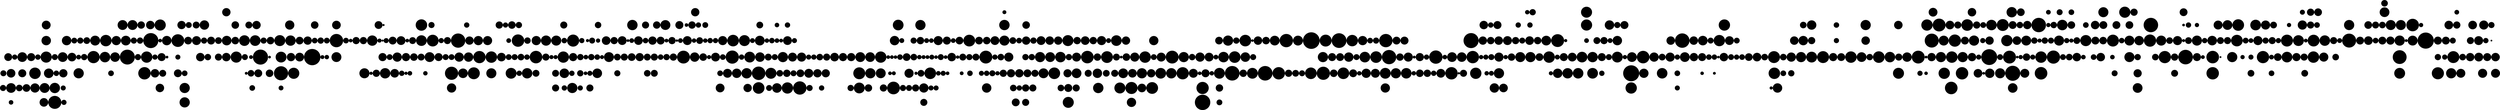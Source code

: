 strict graph  {
	graph [bb="0,0,746.92,563.16",
		"edge"="{'pos': ''}",
		file="/Users/felicedeluca/Developer/UofA/mlgd/pipeline/impred/tmp_workspace/topics/labels2/layers/Topics_Layer_1_drawing_improved.dot",
		"graph"="{'bb': '0,0,746.92,563.16', 'edge': \"{'pos': ''}\", 'file': '/Users/felicedeluca/Developer/UofA/mlgd/pipeline/impred/tmp_workspace/\
topics/labels2/layers/Topics_Layer_1_drawing_improved.dot', 'graph': '{\'bb\': \'0,0,746.92,563.16\', \'edge\': \"{\'pos\': \'\'}\", \'\
file\': \'/Users/felicedeluca/Developer/UofA/mlgd/pipeline/impred/tmp_workspace/topics/labels2/layers/Topics_Layer_1_drawing_improved.dot\', \'\
graph\': \'{\\\'bb\\\': \\\'0,0,746.92,563.16\\\', \\\'edge\\\': \"{\\\'pos\\\': \\\'\\\'}\", \\\'file\\\': \\\'/Users/felicedeluca/\
Developer/UofA/mlgd/pipeline/impred/tmp_workspace/topics/labels/layers/Topics_Layer_1_drawing_improved_original.dot\\\', \\\'graph\\\': \\\'{\\\\\\\'\
bb\\\\\\\': \\\\\\\'0,0,746.92,563.16\\\\\\\', \\\\\\\'edge\\\\\\\': \"{\\\\\\\'pos\\\\\\\': \\\\\\\'\\\\\\\'}\", \\\\\\\'file\\\\\\\': \\\\\\\'/\
Users/felicedeluca/Developer/UofA/mlgd/pipeline/impred/tmp_workspace/topics/labels/layers/Topics_Layer_1_drawing_improved.dot\\\\\\\', \\\\\\\'\
graph\\\\\\\': \\\\\\\'{\\\\\\\\\\\\\\\'bb\\\\\\\\\\\\\\\': \\\\\\\\\\\\\\\'0,0,746.92,563.16\\\\\\\\\\\\\\\', \\\\\\\\\\\\\\\'edge\\\\\\\\\\\\\\\': \"{\\\\\\\\\\\\\\\'\
pos\\\\\\\\\\\\\\\': \\\\\\\\\\\\\\\'\\\\\\\\\\\\\\\'}\", \\\\\\\\\\\\\\\'file\\\\\\\\\\\\\\\': \\\\\\\\\\\\\\\'/Users/felicedeluca/\
Developer/UofA/mlgd/pipeline/impred/tmp_workspace/topics/labels/layers/Topics_Layer_1_drawing_improved.dot\\\\\\\\\\\\\\\', \\\\\\\\\\\\\\\'\
graph\\\\\\\\\\\\\\\': \\\\\\\\\\\\\\\'{\\\\\\\\\\\\\\\\\\\\\\\\\\\\\\\'bb\\\\\\\\\\\\\\\\\\\\\\\\\\\\\\\': \\\\\\\\\\\\\\\\\\\\\\\\\\\\\\\'\
0,0,746.92,563.16\\\\\\\\\\\\\\\\\\\\\\\\\\\\\\\', \\\\\\\\\\\\\\\\\\\\\\\\\\\\\\\'edge\\\\\\\\\\\\\\\\\\\\\\\\\\\\\\\': \"{\\\\\\\\\\\\\\\\\\\\\\\\\\\\\\\'\
pos\\\\\\\\\\\\\\\\\\\\\\\\\\\\\\\': \\\\\\\\\\\\\\\\\\\\\\\\\\\\\\\'\\\\\\\\\\\\\\\\\\\\\\\\\\\\\\\'}\", \\\\\\\\\\\\\\\\\\\\\\\\\\\\\\\'\
file\\\\\\\\\\\\\\\\\\\\\\\\\\\\\\\': \\\\\\\\\\\\\\\\\\\\\\\\\\\\\\\'/Users/felicedeluca/Developer/UofA/mlgd/pipeline/impred/tmp_\
workspace/topics/labels/layers/Topics_Layer_1_drawing_improved.dot\\\\\\\\\\\\\\\\\\\\\\\\\\\\\\\', \\\\\\\\\\\\\\\\\\\\\\\\\\\\\\\'\
graph\\\\\\\\\\\\\\\\\\\\\\\\\\\\\\\': \"{\\\\\\\\\\\\\\\\\\\\\\\\\\\\\\\'bb\\\\\\\\\\\\\\\\\\\\\\\\\\\\\\\': \\\\\\\\\\\\\\\\\\\\\\\\\\\\\\\'\
0,0,746.92,563.16\\\\\\\\\\\\\\\\\\\\\\\\\\\\\\\', \\\\\\\\\\\\\\\\\\\\\\\\\\\\\\\'file\\\\\\\\\\\\\\\\\\\\\\\\\\\\\\\': \\\\\\\\\\\\\\\\\\\\\\\\\\\\\\\'/\
Users/felicedeluca/Developer/UofA/mlgd/pipeline/impred/tmp_workspace/topics/set2/layers/Topics_Layer_1_drawing_improved.dot\\\\\\\\\\\\\\\\\\\\\\\\\\\\\\\', \\\\\\\\\\\\\\\\\\\\\\\\\\\\\\\'\
overlap\\\\\\\\\\\\\\\\\\\\\\\\\\\\\\\': \\\\\\\\\\\\\\\\\\\\\\\\\\\\\\\'vpsc\\\\\\\\\\\\\\\\\\\\\\\\\\\\\\\', \\\\\\\\\\\\\\\\\\\\\\\\\\\\\\\'\
repulsiveforce\\\\\\\\\\\\\\\\\\\\\\\\\\\\\\\': \\\\\\\\\\\\\\\\\\\\\\\\\\\\\\\'1.5\\\\\\\\\\\\\\\\\\\\\\\\\\\\\\\', \\\\\\\\\\\\\\\\\\\\\\\\\\\\\\\'\
start\\\\\\\\\\\\\\\\\\\\\\\\\\\\\\\': \\\\\\\\\\\\\\\\\\\\\\\\\\\\\\\'123\\\\\\\\\\\\\\\\\\\\\\\\\\\\\\\'}\", \\\\\\\\\\\\\\\\\\\\\\\\\\\\\\\'\
node\\\\\\\\\\\\\\\\\\\\\\\\\\\\\\\': \"{\\\\\\\\\\\\\\\\\\\\\\\\\\\\\\\'height\\\\\\\\\\\\\\\\\\\\\\\\\\\\\\\': \\\\\\\\\\\\\\\\\\\\\\\\\\\\\\\'\\\\\\\\\\\\\\\\\\\\\\\\\\\\\\\', \\\\\\\\\\\\\\\\\\\\\\\\\\\\\\\'\
label\\\\\\\\\\\\\\\\\\\\\\\\\\\\\\\': \\\\\\\\\\\\\\\\\\\\\\\\\\\\\\\'\\\\\\\\\\\\\\\\\\\\\\\\\\\\\\\\\\\\\\\\\\\\\\\\\\\\\\\\\\\\\\\\\\\\\\\\\\\\\\\\\\\\\\\\\\\\\\\\\\\\\\\\\\\\\\\\\\\\\\\\\\\\\\\\N\\\\\\\\\\\\\\\\\\\\\\\\\\\\\\\', \\\\\\\\\\\\\\\\\\\\\\\\\\\\\\\'\
level\\\\\\\\\\\\\\\\\\\\\\\\\\\\\\\': \\\\\\\\\\\\\\\\\\\\\\\\\\\\\\\'\\\\\\\\\\\\\\\\\\\\\\\\\\\\\\\', \\\\\\\\\\\\\\\\\\\\\\\\\\\\\\\'\
penwidth\\\\\\\\\\\\\\\\\\\\\\\\\\\\\\\': \\\\\\\\\\\\\\\\\\\\\\\\\\\\\\\'0.5\\\\\\\\\\\\\\\\\\\\\\\\\\\\\\\', \\\\\\\\\\\\\\\\\\\\\\\\\\\\\\\'\
pos\\\\\\\\\\\\\\\\\\\\\\\\\\\\\\\': \\\\\\\\\\\\\\\\\\\\\\\\\\\\\\\'\\\\\\\\\\\\\\\\\\\\\\\\\\\\\\\', \\\\\\\\\\\\\\\\\\\\\\\\\\\\\\\'\
shape\\\\\\\\\\\\\\\\\\\\\\\\\\\\\\\': \\\\\\\\\\\\\\\\\\\\\\\\\\\\\\\'point\\\\\\\\\\\\\\\\\\\\\\\\\\\\\\\', \\\\\\\\\\\\\\\\\\\\\\\\\\\\\\\'\
width\\\\\\\\\\\\\\\\\\\\\\\\\\\\\\\': \\\\\\\\\\\\\\\\\\\\\\\\\\\\\\\'\\\\\\\\\\\\\\\\\\\\\\\\\\\\\\\'}\", \\\\\\\\\\\\\\\\\\\\\\\\\\\\\\\'\
overlap\\\\\\\\\\\\\\\\\\\\\\\\\\\\\\\': \\\\\\\\\\\\\\\\\\\\\\\\\\\\\\\'vpsc\\\\\\\\\\\\\\\\\\\\\\\\\\\\\\\', \\\\\\\\\\\\\\\\\\\\\\\\\\\\\\\'\
repulsiveforce\\\\\\\\\\\\\\\\\\\\\\\\\\\\\\\': \\\\\\\\\\\\\\\\\\\\\\\\\\\\\\\'1.5\\\\\\\\\\\\\\\\\\\\\\\\\\\\\\\', \\\\\\\\\\\\\\\\\\\\\\\\\\\\\\\'\
start\\\\\\\\\\\\\\\\\\\\\\\\\\\\\\\': \\\\\\\\\\\\\\\\\\\\\\\\\\\\\\\'123\\\\\\\\\\\\\\\\\\\\\\\\\\\\\\\'}\\\\\\\\\\\\\\\', \\\\\\\\\\\\\\\'\
node\\\\\\\\\\\\\\\': \"{\\\\\\\\\\\\\\\'height\\\\\\\\\\\\\\\': \\\\\\\\\\\\\\\'\\\\\\\\\\\\\\\', \\\\\\\\\\\\\\\'label\\\\\\\\\\\\\\\': \\\\\\\\\\\\\\\'\\\\\\\\\\\\\\\\\\\\\\\\\\\\\\\\\\\\\\\\\\\\\\\\\\\\\\\\\\\\\\\\N\\\\\\\\\\\\\\\', \\\\\\\\\\\\\\\'\
level\\\\\\\\\\\\\\\': \\\\\\\\\\\\\\\'\\\\\\\\\\\\\\\', \\\\\\\\\\\\\\\'penwidth\\\\\\\\\\\\\\\': \\\\\\\\\\\\\\\'0.5\\\\\\\\\\\\\\\', \\\\\\\\\\\\\\\'\
pos\\\\\\\\\\\\\\\': \\\\\\\\\\\\\\\'\\\\\\\\\\\\\\\', \\\\\\\\\\\\\\\'shape\\\\\\\\\\\\\\\': \\\\\\\\\\\\\\\'point\\\\\\\\\\\\\\\', \\\\\\\\\\\\\\\'\
width\\\\\\\\\\\\\\\': \\\\\\\\\\\\\\\'\\\\\\\\\\\\\\\'}\", \\\\\\\\\\\\\\\'overlap\\\\\\\\\\\\\\\': \\\\\\\\\\\\\\\'vpsc\\\\\\\\\\\\\\\', \\\\\\\\\\\\\\\'\
repulsiveforce\\\\\\\\\\\\\\\': \\\\\\\\\\\\\\\'1.5\\\\\\\\\\\\\\\', \\\\\\\\\\\\\\\'start\\\\\\\\\\\\\\\': \\\\\\\\\\\\\\\'123\\\\\\\\\\\\\\\'}\\\\\\\', \\\\\\\'\
node\\\\\\\': \"{\\\\\\\'height\\\\\\\': \\\\\\\'\\\\\\\', \\\\\\\'label\\\\\\\': \\\\\\\'\\\\\\\\\\\\\\\\\\\\\\\\\\\\\\\\N\\\\\\\', \\\\\\\'\
level\\\\\\\': \\\\\\\'\\\\\\\', \\\\\\\'penwidth\\\\\\\': \\\\\\\'0.5\\\\\\\', \\\\\\\'pos\\\\\\\': \\\\\\\'\\\\\\\', \\\\\\\'shape\\\\\\\': \\\\\\\'\
point\\\\\\\', \\\\\\\'width\\\\\\\': \\\\\\\'\\\\\\\'}\", \\\\\\\'overlap\\\\\\\': \\\\\\\'vpsc\\\\\\\', \\\\\\\'repulsiveforce\\\\\\\': \\\\\\\'\
1.5\\\\\\\', \\\\\\\'start\\\\\\\': \\\\\\\'123\\\\\\\'}\\\', \\\'node\\\': \"{\\\'fontsize\\\': \\\'\\\', \\\'height\\\': \\\'\\\', \\\'\
label\\\': \\\'\\\\\\\\\\\\\\\\N\\\', \\\'level\\\': \\\'\\\', \\\'penwidth\\\': \\\'0.5\\\', \\\'pos\\\': \\\'\\\', \\\'shape\\\': \\\'\
point\\\', \\\'width\\\': \\\'\\\'}\", \\\'overlap\\\': \\\'vpsc\\\', \\\'repulsiveforce\\\': \\\'1.5\\\', \\\'start\\\': \\\'123\\\'}\', \'\
node\': \"{\'fontsize\': \'\', \'height\': \'\', \'label\': \'\\\\\\\\N\', \'level\': \'\', \'penwidth\': \'0.5\', \'pos\': \'\', \'\
shape\': \'point\', \'width\': \'\'}\", \'overlap\': \'vpsc\', \'repulsiveforce\': \'1.5\', \'start\': \'123\'}', 'node': \"{'fontsize': '', '\
height': '', 'label': '\\\\N', 'level': '', 'penwidth': '0.5', 'pos': '', 'shape': 'point', 'width': ''}\", 'overlap': 'vpsc', 'repulsiveforce': '\
1.5', 'start': '123'}",
		"node"="{'fontsize': '', 'height': '', 'label': '\\N', 'level': '', 'penwidth': '0.5', 'pos': '', 'shape': 'point', 'width': ''}",
		overlap=vpsc,
		repulsiveforce=1.5,
		start=123
	];
	node [label="\N",
		penwidth=0.5,
		shape=point
	];
	1144	 [height=38,
		label="b'astronomy'",
		level=2,
		pos="-3653.630996009475,1231.2693302161717",
		width=38];
	618	 [fontsize=8,
		height=49,
		label="b'astrophysics'",
		level=1,
		pos="-3694.292229673031,1217.6774908279365",
		width=49];
	1144 -- 618;
	2342	 [height=24,
		label="b'urban'",
		level=2,
		pos="-901.7965991058178,2504.0373666463133",
		width=24];
	2333	 [fontsize=8,
		height=46,
		label="b'architecture'",
		level=1,
		pos="-935.3915929542361,2477.401856339157",
		width=46];
	2342 -- 2333;
	475	 [height=46,
		label="b'motor control'",
		level=2,
		pos="-1392.4793897193797,1575.691820624878",
		width=46];
	327	 [fontsize=8,
		height=52,
		label="b'neuroscience'",
		level=1,
		pos="-1427.3063892489286,1550.6887383195553",
		width=52];
	475 -- 327;
	4022	 [fontsize=8,
		height=85,
		label="wireless sensor networks",
		level=1,
		pos="141.00218568685798,1762.804125945684",
		width=85];
	1598	 [fontsize=8,
		height=56,
		label="internet of things",
		level=1,
		pos="108.17819918515228,1735.2240619295555",
		width=56];
	4022 -- 1598	 [color=red,
		pos="622.28,399.66 624.83,401.8 629.73,405.92 632.28,408.06"];
	1582	 [fontsize=8,
		height=38,
		label="b'medicine'",
		level=1,
		pos="-1486.4411138034939,138.9901489530702",
		width=38];
	1583	 [height=29,
		label="b'surgery'",
		level=2,
		pos="-1532.6413658361,121.19699887104538",
		width=29];
	1582 -- 1583;
	728	 [fontsize=8,
		height=24,
		label=biology,
		level=1,
		pos="-1376.0428396350646,181.50794863280186",
		width=24];
	1582 -- 728	 [color=red,
		pos="398.02,166.57 394.87,165.36 388.81,163.02 385.65,161.8"];
	467	 [fontsize=8,
		height=38,
		label=psychology,
		level=1,
		pos="-1350.7474398255933,1931.0615854544233",
		width=38];
	555	 [fontsize=8,
		height=40,
		label="b'education'",
		level=1,
		pos="-1127.798091504945,2153.33818378014",
		width=40];
	467 -- 555	 [color=red,
		pos="405.22,428.82 410.67,434.25 430.17,453.7 435.55,459.07"];
	467 -- 327	 [color=red,
		pos="392.79,372.74 394.52,381.33 401.65,416.73 403.4,425.45"];
	556	 [fontsize=8,
		height=84,
		label="b'cognitive neuroscience'",
		level=1,
		pos="-1483.9519388222443,2180.4500085759246",
		width=84];
	467 -- 556	 [color=red,
		pos="402.94,428.99 399.74,434.98 388.45,456.12 385,462.58"];
	3874	 [height=50,
		label="b'photocatalysis'",
		level=2,
		pos="-3419.5888927534456,445.11867384229316",
		width=50];
	54	 [fontsize=8,
		height=55,
		label="b'nanomaterials'",
		level=1,
		pos="-3431.637176651457,486.26369633725386",
		width=55];
	3874 -- 54;
	3822	 [height=37,
		label="b'structures'",
		level=2,
		pos="471.95185511857926,968.6793683379916",
		width=37];
	5050	 [height=53,
		label="b'smart materials'",
		level=2,
		pos="460.11727694477685,972.0142240679359",
		width=53];
	3822 -- 5050;
	5051	 [height=33,
		label="b'concrete'",
		level=2,
		pos="460.11804827129436,972.0124889265586",
		width=33];
	3822 -- 5051;
	3810	 [height=78,
		label="b'earthquake engineering'",
		level=2,
		pos="483.7873203684329,965.3424848423524",
		width=78];
	3822 -- 3810;
	5091	 [height=63,
		label="b'clinical psychology'",
		level=2,
		pos="-944.3261848726354,1725.2688750289205",
		width=63];
	3973	 [height=28,
		label="b'anxiety'",
		level=2,
		pos="-984.8261081130827,1711.203661254657",
		width=28];
	5091 -- 3973;
	1860	 [height=46,
		label="b'epistemology'",
		level=2,
		pos="-315.54339768318596,-75.88086032243261",
		width=46];
	1849	 [fontsize=8,
		height=49,
		label="b'metaphysics'",
		level=1,
		pos="-356.82659731223157,-64.31489951555459",
		width=49];
	1860 -- 1849;
	1937	 [fontsize=8,
		height=44,
		label="b'personality'",
		level=1,
		pos="-1557.9813482646312,1395.4853144886147",
		width=44];
	2760	 [height=70,
		label="b'individual differences'",
		level=2,
		pos="-1554.656981208759,1390.2655072108375",
		width=70];
	1937 -- 2760;
	2756	 [height=42,
		label="b'assessment'",
		level=2,
		pos="-1563.201155542409,1392.1609474327468",
		width=42];
	1937 -- 2756;
	1922	 [fontsize=8,
		height=66,
		label="b'social psychology'",
		level=1,
		pos="-1538.861793408639,1407.662089396893",
		width=66];
	1937 -- 1922	 [color=red,
		pos="307.76,263.45 305.03,261.71 299.78,258.37 297.04,256.63"];
	2759	 [height=57,
		label="b'psychopathology'",
		level=2,
		pos="-1581.0118569353474,1431.6470303130332",
		width=57];
	1937 -- 2759;
	3177	 [fontsize=8,
		height=76,
		label="b'statistical mechanics'",
		level=1,
		pos="-2082.363059314758,2088.82145926611",
		width=76];
	5700	 [height=68,
		label="b'molecular simulation'",
		level=2,
		pos="-2095.6322807161646,2129.5891153723715",
		width=68];
	3177 -- 5700;
	3012	 [fontsize=8,
		height=42,
		label="b'biophysics'",
		level=1,
		pos="-2040.5180096299591,1960.2589352345",
		width=42];
	3177 -- 3012	 [color=red,
		pos="300.68,433.51 299.53,437.05 296.93,445.03 295.71,448.8"];
	2187	 [fontsize=8,
		height=59,
		label="b'fluid mechanics'",
		level=1,
		pos="-3884.660295739089,279.12397289752334",
		width=59];
	3756	 [fontsize=8,
		height=70,
		label="applied mathematics",
		level=1,
		pos="-3954.935760209755,178.61512365459757",
		width=70];
	2187 -- 3756	 [color=red,
		pos="25.859,180.01 23.767,177.02 19.658,171.14 17.734,168.39"];
	2175	 [fontsize=8,
		height=49,
		label="b'heat transfer'",
		level=1,
		pos="-3791.4440564412384,281.68042287827456",
		width=49];
	2187 -- 2175	 [color=red,
		pos="38.831,182.17 36.152,182.1 31.631,181.97 29.067,181.9"];
	3757	 [fontsize=8,
		height=36,
		label=turbulence,
		level=1,
		pos="-3985.128779982328,334.6931224789472",
		width=36];
	2187 -- 3757	 [color=red,
		pos="25.309,182.86 22.443,184.45 16.928,187.5 14.052,189.09"];
	3758	 [height=48,
		label="b'aerodynamics'",
		level=2,
		pos="-3874.5150933807104,320.779091311776",
		width=48];
	2187 -- 3758;
	1475	 [height=54,
		label="b'energy systems'",
		level=2,
		pos="397.1206458799329,625.9376447944926",
		width=54];
	840	 [fontsize=8,
		height=47,
		label="b'optimization'",
		level=1,
		pos="362.61224726864873,600.4966454768045",
		width=47];
	1475 -- 840;
	643	 [fontsize=8,
		height=55,
		label="b'metamaterials'",
		level=1,
		pos="-3980.4598950174923,1617.6273628153424",
		width=55];
	633	 [fontsize=8,
		height=45,
		label="b'plasmonics'",
		level=1,
		pos="-3885.104310735745,1589.573688026656",
		width=45];
	643 -- 633	 [color=red,
		pos="25.336,377.15 22.616,377.95 17.381,379.49 14.652,380.29"];
	2648	 [height=34,
		label="b'antennas'",
		level=2,
		pos="-4170.441369718226,1673.520035984667",
		width=34];
	643 -- 2648;
	3067	 [fontsize=8,
		height=58,
		label="statistical physics",
		level=1,
		pos="396.86645542279166,2382.3137905860885",
		width=58];
	1638	 [fontsize=8,
		height=65,
		label="b'complex systems'",
		level=1,
		pos="361.93949727372353,2357.4505322426794",
		width=65];
	3067 -- 1638	 [color=red,
		pos="659.84,491.83 662.8,493.93 669.45,498.67 672.6,500.9"];
	1858	 [height=71,
		label="b'philosophy of science'",
		level=2,
		pos="-374.3854088560523,-25.202725475155418",
		width=71];
	1858 -- 1849;
	2459	 [height=68,
		label="b'differential geometry'",
		level=2,
		pos="-3933.0421900339093,1181.2840831958515",
		width=68];
	2458	 [height=71,
		label="b'mathematical physics'",
		level=2,
		pos="-3891.7321150850694,1169.8144829971013",
		width=71];
	2459 -- 2458;
	3055	 [height=60,
		label="b'carbon nanotubes'",
		level=2,
		pos="-3417.6755025156654,1082.5184481292902",
		width=60];
	111	 [fontsize=8,
		height=39,
		label="b'graphene'",
		level=1,
		pos="-3416.5406667651673,1125.3761915231885",
		width=39];
	3055 -- 111;
	3862	 [height=32,
		label="b'exercise'",
		level=2,
		pos="52.76890129723792,1347.4111012814842",
		width=32];
	3371	 [fontsize=8,
		height=59,
		label="b'physical activity'",
		level=1,
		pos="52.30668884600222,1346.7908087354008",
		width=59];
	3862 -- 3371;
	13	 [fontsize=8,
		height=39,
		label=combustion,
		level=1,
		pos="-3633.46217513123,180.22972364243608",
		width=39];
	2	 [fontsize=8,
		height=24,
		label=energy,
		level=1,
		pos="-3514.156691029889,154.79977383398304",
		width=24];
	13 -- 2	 [color=red,
		pos="80.315,163.78 76.884,164.51 69.691,166.04 66.31,166.76"];
	2152	 [fontsize=8,
		height=17,
		label="b'cfd'",
		level=1,
		pos="-3701.9884896150465,244.2755231600072",
		width=17];
	13 -- 2152	 [color=red,
		pos="62.887,168.63 60.918,170.48 57.594,173.58 55.709,175.35"];
	5597	 [height=80,
		label="b'health services research'",
		level=2,
		pos="-2057.5298137229115,216.7468304540894",
		width=80];
	3421	 [height=45,
		label="b'health policy'",
		level=2,
		pos="-2025.484297385935,245.22768198093934",
		width=45];
	5597 -- 3421;
	3161	 [fontsize=8,
		height=69,
		label="b'physical chemistry'",
		level=1,
		pos="-2179.777258581,2085.9959092873946",
		width=69];
	4159	 [fontsize=8,
		height=45,
		label=spectroscopy,
		level=1,
		pos="-2197.610748559397,2124.983608067757",
		width=45];
	3161 -- 4159	 [color=red,
		pos="279.67,452.37 278.28,455.42 275.6,461.27 274.2,464.32"];
	4158	 [height=73,
		label="b'ultrafast spectroscopy'",
		level=2,
		pos="-2191.1291183958006,2044.6533247075322",
		width=73];
	3161 -- 4158;
	4160	 [height=58,
		label="b'chemical physics'",
		level=2,
		pos="-2145.2030026030016,2111.347336161749",
		width=58];
	3161 -- 4160;
	4156	 [fontsize=8,
		height=88,
		label="b'computational chemistry'",
		level=1,
		pos="-2276.787807850268,2066.486159434348",
		width=88];
	3161 -- 4156	 [color=red,
		pos="278.8,450.07 276.03,449.52 270.7,448.44 267.93,447.89"];
	3161 -- 3012	 [color=red,
		pos="299.9,432.97 296.16,436.35 285.73,445.76 281.95,449.18"];
	4162	 [height=52,
		label="b'photochemistry'",
		level=2,
		pos="-2168.9814126467054,2127.4871581425546",
		width=52];
	3161 -- 4162;
	2245	 [fontsize=8,
		height=66,
		label="b'health economics'",
		level=1,
		pos="-1876.2997358669168,375.4617721718625",
		width=66];
	3421 -- 2245;
	985	 [height=60,
		label="b'health informatics'",
		level=2,
		pos="-44.3912911750257,913.4864813906914",
		width=60];
	837	 [fontsize=8,
		height=46,
		label="b'data mining'",
		level=1,
		pos="-28.793699783116587,953.4212928184287",
		width=46];
	985 -- 837;
	799	 [fontsize=8,
		height=52,
		label="marine ecology",
		level=1,
		pos="-1015.1574379996819,81.38973868950846",
		width=52];
	726	 [fontsize=8,
		height=76,
		label="b'conservation biology'",
		level=1,
		pos="-1057.8320920319597,85.5065243559266",
		width=76];
	799 -- 726	 [color=red,
		pos="449.27,152.88 452.32,152.59 458.18,152.02 461.23,151.73"];
	4211	 [height=25,
		label="b'signal'",
		level=2,
		pos="406.9503286755538,959.2566682316183",
		width=25];
	1524	 [fontsize=8,
		height=66,
		label="b'image processing'",
		level=1,
		pos="390.8677470558188,919.5146930738274",
		width=66];
	4211 -- 1524;
	4460	 [fontsize=8,
		height=17,
		label="b'hci'",
		level=1,
		pos="-116.04937412586395,144.81616390918452",
		width=17];
	2851	 [fontsize=8,
		height=72,
		label="ubiquitous computing",
		level=1,
		pos="-113.99075914137282,170.82467871327927",
		width=72];
	4460 -- 2851	 [color=red,
		pos="584.8,143.69 584.51,139.95 583.89,132.11 583.6,128.43"];
	4466	 [height=22,
		label="b'cscw'",
		level=2,
		pos="-118.00259037447124,120.13925535653918",
		width=22];
	4460 -- 4466;
	4301	 [height=53,
		label="b'multiphase flow'",
		level=2,
		pos="-3908.9859131958738,294.05507559855175",
		width=53];
	4285	 [fontsize=8,
		height=104,
		label="b'computational fluid dynamics'",
		level=1,
		pos="-3946.808940270967,314.24152263300243",
		width=104];
	4301 -- 4285;
	328	 [height=45,
		label="b'plant biology'",
		level=2,
		pos="-1296.4113336333573,1286.8723938375686",
		width=45];
	313	 [fontsize=8,
		height=35,
		label="b'genetics'",
		level=1,
		pos="-1329.7576399837046,1259.9261905097032",
		width=35];
	328 -- 313;
	4532	 [height=74,
		label="b'financial econometrics'",
		level=2,
		pos="393.8854626653213,524.913364037558",
		width=74];
	3730	 [height=45,
		label="b'asset pricing'",
		level=2,
		pos="393.69297365313514,524.8977615897153",
		width=45];
	4532 -- 3730;
	406	 [fontsize=8,
		height=82,
		label="development economics",
		level=1,
		pos="-1679.520362349143,496.960421256684",
		width=82];
	397	 [fontsize=8,
		height=65,
		label="b'political economy'",
		level=1,
		pos="-1561.4527382384772,605.7440954372746",
		width=65];
	406 -- 397	 [color=red,
		pos="370.85,228.91 367.45,225.78 359.64,218.58 356.38,215.58"];
	1206	 [fontsize=8,
		height=62,
		label="b'labor economics'",
		level=1,
		pos="-1801.624486429408,440.6512466808219",
		width=62];
	406 -- 1206	 [color=red,
		pos="353.24,213.46 349.87,211.9 342.29,208.4 338.72,206.75"];
	1205	 [fontsize=8,
		height=93,
		label="b'environmental economics'",
		level=1,
		pos="-1689.140687276677,408.62834692204",
		width=93];
	406 -- 1205	 [color=red,
		pos="354.69,212.18 354.42,209.64 353.95,205.35 353.69,202.92"];
	3171	 [height=55,
		label="b'polymer physics'",
		level=2,
		pos="-2044.0083676599847,1917.5284844783923",
		width=55];
	3171 -- 3012;
	97	 [fontsize=8,
		height=33,
		label=chemistry,
		level=1,
		pos="-3584.8223504975917,802.6580189540425",
		width=33];
	5826	 [fontsize=8,
		height=38,
		label="b'materials'",
		level=1,
		pos="-3670.618157351356,737.8049194425396",
		width=38];
	97 -- 5826	 [color=red,
		pos="70.145,258.48 67.698,256.63 62.988,253.07 60.533,251.22"];
	51	 [fontsize=8,
		height=65,
		label="b'materials science'",
		level=1,
		pos="-3486.2241112402817,890.0482432957826",
		width=65];
	97 -- 51	 [color=red,
		pos="85.013,271.46 82.291,269.05 76.169,263.62 73.277,261.06"];
	2137	 [height=52,
		label="b'cultural studies'",
		level=2,
		pos="-103.36405014076024,469.63449694935224",
		width=52];
	2131	 [height=48,
		label="b'media studies'",
		level=2,
		pos="-132.77071665717534,509.37670350007727",
		width=48];
	2137 -- 2131;
	2144	 [height=47,
		label="b'critical theory'",
		level=2,
		pos="-77.73552622672453,435.2651387507246",
		width=47];
	2137 -- 2144;
	529	 [height=46,
		label="b'gene therapy'",
		level=2,
		pos="-1397.0204288607051,1581.0339953519292",
		width=46];
	529 -- 327;
	2207	 [height=26,
		label="b'syntax'",
		level=2,
		pos="21.891168575837533,-22.193347283180877",
		width=26];
	3599	 [height=37,
		label="b'semantics'",
		level=2,
		pos="26.27945510263598,-26.531559777398463",
		width=37];
	2207 -- 3599;
	3598	 [height=42,
		label="b'morphology'",
		level=2,
		pos="26.269872470833622,-26.554253076997675",
		width=42];
	2207 -- 3598;
	1690	 [fontsize=8,
		height=40,
		label="b'linguistics'",
		level=1,
		pos="17.54531986783608,-17.78750986601582",
		width=40];
	2207 -- 1690;
	4572	 [height=31,
		label="b'children'",
		level=2,
		pos="-923.2325041153385,2184.7850539815536",
		width=31];
	2813	 [height=23,
		label="b'youth'",
		level=2,
		pos="-892.065603863568,2223.162382520991",
		width=23];
	4572 -- 2813;
	4573	 [height=44,
		label="b'adolescence'",
		level=2,
		pos="-950.1367094894372,2151.404853949406",
		width=44];
	4572 -- 4573;
	4194	 [height=78,
		label="b'innovation management'",
		level=2,
		pos="-1092.287611059575,2347.508329064648",
		width=78];
	589	 [fontsize=8,
		height=64,
		label="b'entrepreneurship'",
		level=1,
		pos="-1079.831016866257,2388.531582008569",
		width=64];
	4194 -- 589;
	841	 [fontsize=8,
		height=60,
		label="b'computer vision'",
		level=1,
		pos="298.76827274954377,956.7850427930896",
		width=60];
	1524 -- 841	 [color=red,
		pos="650.66,281.9 653.29,280.84 658.34,278.79 660.98,277.72"];
	4227	 [height=64,
		label="b'biomedical imaging'",
		level=2,
		pos="430.60972221360987,903.4321114540938",
		width=64];
	1524 -- 4227;
	4212	 [height=58,
		label="b'inverse problems'",
		level=2,
		pos="353.72438715915104,827.7290257479477",
		width=58];
	1524 -- 4212;
	3256	 [fontsize=8,
		height=76,
		label="b'quantum information'",
		level=1,
		pos="-3924.056535442333,1950.7058853064511",
		width=76];
	3287	 [height=65,
		label="b'quantum computing'",
		level=2,
		pos="-3926.989905785878,1993.4781819413708",
		width=65];
	3256 -- 3287;
	3292	 [height=57,
		label="b'quantum physics'",
		level=2,
		pos="-3966.8288320772526,1947.7725149629102",
		width=57];
	3256 -- 3292;
	3250	 [fontsize=8,
		height=58,
		label="b'quantum optics'",
		level=1,
		pos="-3917.2281229937757,1851.1388860564373",
		width=58];
	3256 -- 3250	 [color=red,
		pos="22.175,417.34 21.98,420.18 21.605,425.64 21.41,428.49"];
	1214	 [height=61,
		label="b'energy economics'",
		level=2,
		pos="-1738.3578270624428,413.9886294729672",
		width=61];
	5725	 [height=47,
		label="b'energy policy'",
		level=2,
		pos="-1781.0181483305391,418.25137627528323",
		width=47];
	1214 -- 5725;
	1214 -- 1205;
	282	 [fontsize=8,
		height=66,
		label="b'molecular biology'",
		level=1,
		pos="-1720.5581120400225,1463.1639639788298",
		width=66];
	282 -- 313	 [color=red,
		pos="404.97,328.64 396.16,333.23 359.78,352.15 350.82,356.81"];
	317	 [fontsize=8,
		height=56,
		label="b'cancer biology'",
		level=1,
		pos="-1791.5332365054135,1416.8114893279787",
		width=56];
	282 -- 317	 [color=red,
		pos="347.18,356.78 345.23,355.51 342,353.4 340.01,352.1"];
	318	 [height=17,
		label="b'cell'",
		level=2,
		pos="-1717.3801497686775,1505.9187833188735",
		width=17];
	282 -- 318;
	321	 [height=55,
		label="b'cancer research'",
		level=2,
		pos="-1678.3715733182255,1470.803988302885",
		width=55];
	282 -- 321;
	314	 [height=55,
		label="b'plant physiology'",
		level=2,
		pos="-1710.7619561717045,1265.3737039211521",
		width=55];
	282 -- 314;
	241	 [fontsize=8,
		height=50,
		label="b'microbiology'",
		level=1,
		pos="-2043.7472096056265,1480.588188847585",
		width=50];
	282 -- 241	 [color=red,
		pos="346.76,357.96 338.86,358.39 310.58,359.91 302.78,360.33"];
	315	 [fontsize=8,
		height=50,
		label="b'biochemistry'",
		level=1,
		pos="-1895.4058357229983,1727.4201619883409",
		width=50];
	282 -- 315	 [color=red,
		pos="347.71,359.54 343.43,366 328.13,389.12 323.91,395.49"];
	319	 [height=46,
		label="b'plant science'",
		level=2,
		pos="-1691.874550635571,1495.0281653050033",
		width=46];
	282 -- 319;
	384	 [fontsize=8,
		height=72,
		label="b'population genetics'",
		level=1,
		pos="-1053.795592062365,585.1579455923413",
		width=72];
	345	 [fontsize=8,
		height=37,
		label="b'evolution'",
		level=1,
		pos="-1134.5255914542686,568.0700957210572",
		width=37];
	384 -- 345	 [color=red,
		pos="437.8,225.2 440.02,225.67 443.69,226.44 445.95,226.92"];
	5084	 [height=61,
		label="b'molecular ecology'",
		level=2,
		pos="-1058.9216350113095,609.3754713353843",
		width=61];
	384 -- 5084;
	5081	 [height=72,
		label="b'conservation genetics'",
		level=2,
		pos="-1011.8521237844222,594.0359797111705",
		width=72];
	384 -- 5081;
	5080	 [height=56,
		label="b'human evolution'",
		level=2,
		pos="-1048.669549113425,560.9404198492977",
		width=56];
	384 -- 5080;
	1484	 [fontsize=8,
		height=59,
		label="power electronics",
		level=1,
		pos="873.969428767677,472.23897556619886",
		width=59];
	1481	 [fontsize=8,
		height=67,
		label="b'renewable energy'",
		level=1,
		pos="832.32629373056,462.0446965196787",
		width=67];
	1484 -- 1481	 [color=red,
		pos="730.09,209.48 733.21,210.25 739.61,211.81 742.96,212.63"];
	2271	 [height=71,
		label="b'wastewater treatment'",
		level=2,
		pos="-3753.3494591038243,935.6516424035527",
		width=71];
	2266	 [fontsize=8,
		height=96,
		label="b'environmental engineering'",
		level=1,
		pos="-3750.715771748027,886.2135683246692",
		width=96];
	2271 -- 2266;
	3515	 [height=23,
		label="b'water'",
		level=2,
		pos="-3756.418279632056,984.9951055744035",
		width=23];
	2271 -- 3515;
	4533	 [height=62,
		label="b'behavioral finance'",
		level=2,
		pos="393.8851176848358,524.9140522082963",
		width=62];
	4533 -- 3730;
	4563	 [height=59,
		label="b'digital humanities'",
		level=2,
		pos="241.87289572797772,1059.9868887895586",
		width=59];
	4542	 [height=51,
		label="b'digital libraries'",
		level=2,
		pos="214.66956069395258,1026.850012291849",
		width=51];
	4563 -- 4542;
	507	 [height=66,
		label="b'alzheimer s disease'",
		level=2,
		pos="-1441.6540253818278,1591.0894729464878",
		width=66];
	507 -- 327;
	3830	 [height=56,
		label="b'civil engineering'",
		level=2,
		pos="460.09856709212625,972.0617911663555",
		width=56];
	3839	 [height=82,
		label="b'geotechnical engineering'",
		level=2,
		pos="448.2576760229824,975.4119275412318",
		width=82];
	3830 -- 3839;
	3819	 [height=72,
		label="b'structural engineering'",
		level=2,
		pos="471.94160101873445,968.7059481563506",
		width=72];
	3830 -- 3819;
	850	 [height=40,
		label="b'text mining'",
		level=2,
		pos="35.011613530796005,832.7163159149891",
		width=40];
	659	 [fontsize=8,
		height=65,
		label="b'machine learning'",
		level=1,
		pos="19.106099856083734,792.9031440275165",
		width=65];
	850 -- 659;
	3071	 [fontsize=8,
		height=65,
		label="nonlinear dynamics",
		level=1,
		pos="360.5710048541609,2400.301451130089",
		width=65];
	3071 -- 1638	 [color=red,
		pos="658.31,492.63 658.19,496.35 657.93,504.72 657.8,508.67"];
	5281	 [height=53,
		label="b'nanomechanics'",
		level=2,
		pos="799.8601437228737,1445.7240108620954",
		width=53];
	2549	 [height=55,
		label="b'solid mechanics'",
		level=2,
		pos="772.2126263121436,1412.9568199232729",
		width=55];
	5281 -- 2549;
	2321	 [height=47,
		label="b'quantum dots'",
		level=2,
		pos="-3374.5045321451476,1276.8939540753574",
		width=47];
	110	 [fontsize=8,
		height=40,
		label="b'solar cells'",
		level=1,
		pos="-3332.601649897422,1285.9616153135892",
		width=40];
	2321 -- 110;
	5062	 [height=30,
		label="b'fracture'",
		level=2,
		pos="976.082468694984,978.6982853906115",
		width=30];
	2565	 [height=27,
		label="b'fatigue'",
		level=2,
		pos="943.2625488516718,1006.2831885529658",
		width=27];
	5062 -- 2565;
	2916	 [fontsize=8,
		height=35,
		label=leadership,
		level=1,
		pos="-883.7485349470771,2704.1660422146247",
		width=35];
	2904	 [fontsize=8,
		height=52,
		label="b'management'",
		level=1,
		pos="-847.7322686145203,2680.9087298062627",
		width=52];
	2916 -- 2904	 [color=red,
		pos="476.75,540.03 475.04,541.13 472.5,542.77 470.84,543.85"];
	2804	 [fontsize=8,
		height=68,
		label="b'social movements'",
		level=1,
		pos="-919.5146930738256,2312.510832581184",
		width=68];
	562	 [fontsize=8,
		height=31,
		label="b'gender'",
		level=1,
		pos="-860.5145185182391,2261.3145579668208",
		width=31];
	2804 -- 562	 [color=red,
		pos="475.29,477.68 473.75,479.02 471.25,481.19 469.58,482.63"];
	3002	 [height=60,
		label="b'political sociology'",
		level=2,
		pos="-951.896112154025,2340.609190528764",
		width=60];
	2804 -- 3002;
	1309	 [height=55,
		label="b'water resources'",
		level=2,
		pos="-1382.0817104191074,-332.62228655732895",
		width=55];
	1264	 [fontsize=8,
		height=40,
		label="b'hydrology'",
		level=1,
		pos="-1342.5398898874262,-349.1908848697448",
		width=40];
	1309 -- 1264;
	756	 [height=56,
		label="b'invasive species'",
		level=2,
		pos="-1243.430309591921,148.6277743554931",
		width=56];
	374	 [fontsize=8,
		height=33,
		label="b'ecology'",
		level=1,
		pos="-1217.6102158284443,182.8534486226737",
		width=33];
	756 -- 374;
	4171	 [height=65,
		label="b'molecular modeling'",
		level=2,
		pos="-2318.8190207176785,2058.0332802862554",
		width=65];
	4171 -- 4156;
	4143	 [height=44,
		label="b'string theory'",
		level=2,
		pos="-4123.267497232466,1235.336004786919",
		width=44];
	2460	 [height=68,
		label="b'quantum field theory'",
		level=2,
		pos="-4081.979397000518,1223.787550334726",
		width=68];
	4143 -- 2460;
	2657	 [height=58,
		label="b'electromagnetics'",
		level=2,
		pos="-4211.677054096936,1685.254274554651",
		width=58];
	2657 -- 2648;
	585	 [fontsize=8,
		height=30,
		label="b'design'",
		level=1,
		pos="-997.419142487018,2428.2238317095857",
		width=30];
	577	 [fontsize=8,
		height=42,
		label="b'innovation'",
		level=1,
		pos="-1055.7465670476718,2467.848806411122",
		width=42];
	585 -- 577	 [color=red,
		pos="449.31,506.05 450.88,504.98 453.22,503.39 454.76,502.35"];
	2334	 [height=49,
		label="b'manufacturing'",
		level=2,
		pos="-995.8412243315369,2385.380113438495",
		width=49];
	585 -- 2334;
	585 -- 2333	 [color=red,
		pos="457.75,502.44 459.37,503.72 462,505.81 463.75,507.2"];
	5392	 [height=53,
		label="b'visual analytics'",
		level=2,
		pos="-85.81445540314158,197.39420870951562",
		width=53];
	2860	 [height=79,
		label="b'information visualization'",
		level=2,
		pos="-97.67644579673328,200.86629345401496",
		width=79];
	5392 -- 2860;
	3662	 [height=53,
		label="b'particle physics'",
		level=2,
		pos="-3736.422850107945,1421.133171573848",
		width=53];
	3685	 [height=53,
		label="b'nuclear physics'",
		level=2,
		pos="-3745.489214247854,1463.0363344888412",
		width=53];
	3662 -- 3685;
	1147	 [fontsize=8,
		height=44,
		label="b'cosmology'",
		level=1,
		pos="-3716.344974506914,1324.1738150257625",
		width=44];
	3662 -- 1147;
	3488	 [height=23,
		label="b'crime'",
		level=2,
		pos="-958.1788429132679,2022.7856635993292",
		width=23];
	1707	 [fontsize=8,
		height=45,
		label="b'criminology'",
		level=1,
		pos="-995.1990675037385,2001.1621349264003",
		width=45];
	3488 -- 1707;
	2249	 [height=58,
		label="b'public economics'",
		level=2,
		pos="-1807.569480217612,398.19266604208536",
		width=58];
	2249 -- 1206;
	5336	 [height=20,
		label="b'trust'",
		level=2,
		pos="167.58877516969937,2516.9395842974577",
		width=20];
	2494	 [fontsize=8,
		height=31,
		label="b'privacy'",
		level=1,
		pos="175.72229867638572,2474.845406358411",
		width=31];
	5336 -- 2494;
	4120	 [fontsize=8,
		height=39,
		label=immigration,
		level=1,
		pos="-730.7856003448526,2147.2921635241573",
		width=39];
	2809	 [fontsize=8,
		height=22,
		label="b'race'",
		level=1,
		pos="-767.136819221601,2170.0223836544733",
		width=22];
	4120 -- 2809	 [color=red,
		pos="492.1,461.95 494.54,460.42 499.24,457.48 501.69,455.94"];
	454	 [height=23,
		label="b'china'",
		level=2,
		pos="-1836.5063080150387,923.3547137664582",
		width=23];
	430	 [fontsize=8,
		height=78,
		label="b'international relations'",
		level=1,
		pos="-1841.5992911282904,912.0740781298692",
		width=78];
	454 -- 430;
	168	 [fontsize=8,
		height=34,
		label="stem cells",
		level=1,
		pos="-2674.046679857951,1387.143214551444",
		width=34];
	192	 [fontsize=8,
		height=30,
		label="b'cancer'",
		level=1,
		pos="-2507.137406115174,1400.3963894516155",
		width=30];
	168 -- 192	 [color=red,
		pos="229.95,348.36 225.29,347.99 213.54,347.06 208.96,346.7"];
	146	 [fontsize=8,
		height=68,
		label="b'tissue engineering'",
		level=1,
		pos="-2841.292328598179,1402.1455394384457",
		width=68];
	168 -- 146	 [color=red,
		pos="205.14,346.72 200.47,347.14 188.7,348.2 184.11,348.62"];
	1019	 [height=67,
		label="b'multi-agent systems'",
		level=2,
		pos="8.13674306268868,347.37971073050437",
		width=67];
	838	 [fontsize=8,
		height=72,
		label="b'artificial intelligence'",
		level=1,
		pos="-29.600999777038442,367.72514723013506",
		width=72];
	1019 -- 838;
	3234	 [height=59,
		label="b'constitutional law'",
		level=2,
		pos="-1902.0641881061697,935.21643988491",
		width=59];
	440	 [fontsize=8,
		height=51,
		label="b'human rights'",
		level=1,
		pos="-1862.0239809744494,919.8914330709888",
		width=51];
	3234 -- 440;
	3712	 [height=43,
		label="b'astrobiology'",
		level=2,
		pos="-1620.4869315104115,-555.5154610616971",
		width=43];
	3696	 [height=59,
		label="b'planetary science'",
		level=2,
		pos="-1616.833176565002,-598.2322504517809",
		width=59];
	3712 -- 3696;
	1813	 [fontsize=8,
		height=43,
		label="global health",
		level=1,
		pos="52.544465604214906,1350.545614827116",
		width=43];
	716	 [fontsize=8,
		height=45,
		label=epidemiology,
		level=1,
		pos="51.532649611839815,1346.2400148595489",
		width=45];
	1813 -- 716	 [color=red,
		pos="612.69,342.43 613.41,345.5 614.8,351.41 615.52,354.49"];
	3233	 [height=56,
		label="b'international law'",
		level=2,
		pos="-1877.348987788371,879.8512259392677",
		width=56];
	3233 -- 440;
	1304	 [fontsize=8,
		height=31,
		label="b'climate'",
		level=1,
		pos="-1375.7064646375939,-448.45514662204886",
		width=31];
	2225	 [height=44,
		label="b'meteorology'",
		level=2,
		pos="-1387.4455719495481,-444.5328288282196",
		width=44];
	1304 -- 2225;
	2224	 [height=75,
		label="b'physical oceanography'",
		level=2,
		pos="-1389.292956809172,-489.11816731000994",
		width=75];
	1304 -- 2224;
	1304 -- 1264	 [color=red,
		pos="404.41,86.645 403.46,83.813 401.64,78.365 400.69,75.524"];
	3011	 [fontsize=8,
		height=64,
		label="b'structural biology'",
		level=1,
		pos="-1994.5019099765666,1774.1090116366615",
		width=64];
	3020	 [height=52,
		label="b'crystallography'",
		level=2,
		pos="-2033.2856320325623,1792.3818582808262",
		width=52];
	3011 -- 3020;
	3031	 [height=18,
		label="b'nmr'",
		level=2,
		pos="-2012.774756620735,1735.3252895806681",
		width=18];
	3011 -- 3031;
	3011 -- 315	 [color=red,
		pos="321.02,397.98 318.2,399.31 312.76,401.87 309.92,403.21"];
	5690	 [height=80,
		label="b'density functional theory'",
		level=2,
		pos="-2356.54428079004,2454.1508034059425",
		width=80];
	4168	 [height=63,
		label="b'quantum chemistry'",
		level=2,
		pos="-2315.8323269186976,2260.6316645952843",
		width=63];
	5690 -- 4168;
	5692	 [height=103,
		label="b'computational materials science'",
		level=2,
		pos="-2365.525754635917,2496.0722436072715",
		width=103];
	5690 -- 5692;
	86	 [height=71,
		label="b'electrical engineering'",
		level=2,
		pos="-3445.9345449628986,875.3913380911287",
		width=71];
	86 -- 51;
	1389	 [height=53,
		label="b'spatial analysis'",
		level=2,
		pos="-1139.6094997985156,-523.952599279718",
		width=53];
	1338	 [fontsize=8,
		height=17,
		label="b'gis'",
		level=1,
		pos="-1178.1197911259026,-542.7948784114376",
		width=17];
	1389 -- 1338;
	5542	 [height=32,
		label="b'usability'",
		level=2,
		pos="-166.55737927966553,334.36925823197527",
		width=32];
	2863	 [height=55,
		label="b'user experience'",
		level=2,
		pos="-149.08088606897016,295.2202326239937",
		width=55];
	5542 -- 2863;
	1687	 [height=78,
		label="b'computational modeling'",
		level=2,
		pos="-106.41235977334308,153.32214832519418",
		width=78];
	1007	 [fontsize=8,
		height=64,
		label="b'cognitive science'",
		level=1,
		pos="-85.50652435592768,140.06654894496182",
		width=64];
	1687 -- 1007;
	3842	 [height=50,
		label="b'geomechanics'",
		level=2,
		pos="436.4185276157085,978.7576345284203",
		width=50];
	3839 -- 3842;
	1146	 [height=53,
		label="b'plasma physics'",
		level=2,
		pos="-3717.769412496011,1209.8297678380618",
		width=53];
	1146 -- 618;
	694	 [height=65,
		label="b'molecular evolution'",
		level=2,
		pos="-399.061530793666,901.9143482818728",
		width=65];
	346	 [fontsize=8,
		height=54,
		label="b'bioinformatics'",
		level=1,
		pos="-430.29089675887485,931.2878179851431",
		width=54];
	694 -- 346;
	1485	 [fontsize=8,
		height=33,
		label="b'biofuels'",
		level=1,
		pos="936.2661679476477,386.15849709129157",
		width=33];
	3443	 [height=36,
		label="b'bioenergy'",
		level=2,
		pos="1096.20721108893,269.3860073415412",
		width=36];
	1485 -- 3443;
	1485 -- 1481	 [color=red,
		pos="730.19,207.66 733.28,205.4 739.36,200.96 742.2,198.88"];
	1102	 [height=42,
		label="b'soil science'",
		level=2,
		pos="-2282.508584112115,1742.280087677101",
		width=42];
	1085	 [fontsize=8,
		height=62,
		label="b'biogeochemistry'",
		level=1,
		pos="-2309.685282602479,1709.1213621261725",
		width=62];
	1102 -- 1085;
	470	 [fontsize=8,
		height=31,
		label=cognition,
		level=1,
		pos="-1466.5142589535903,1496.3305387290025",
		width=31];
	470 -- 327	 [color=red,
		pos="391.16,369.12 386.36,362.48 369.21,338.7 364.48,332.14"];
	1168	 [fontsize=8,
		height=26,
		label="b'aging'",
		level=1,
		pos="-1481.9336888374455,1478.0048288670434",
		width=26];
	470 -- 1168	 [color=red,
		pos="361.86,328.79 359.66,326.17 355.43,321.14 353.22,318.52"];
	1169	 [fontsize=8,
		height=34,
		label="b'emotion'",
		level=1,
		pos="-1503.3809586758957,1448.0270890928452",
		width=34];
	470 -- 1169	 [color=red,
		pos="362.09,328.91 357.58,323.01 341.46,301.88 337.02,296.06"];
	1170	 [fontsize=8,
		height=38,
		label="b'language'",
		level=1,
		pos="-1459.6925740049776,1479.1215938586286",
		width=38];
	470 -- 1170	 [color=red,
		pos="364.06,328.46 365.04,325.99 366.69,321.82 367.63,319.45"];
	1314	 [height=47,
		label="b'hydrogeology'",
		level=2,
		pos="-1383.5252775886108,-361.7715055214237",
		width=47];
	1314 -- 1264;
	788	 [height=62,
		label="b'landscape ecology'",
		level=2,
		pos="-1098.0311880409704,56.60856322065341",
		width=62];
	2847	 [height=65,
		label="b'ecosystem services'",
		level=2,
		pos="-1132.6186708541863,31.275184968960172",
		width=65];
	788 -- 2847;
	788 -- 726;
	876	 [height=74,
		label="b'recommender systems'",
		level=2,
		pos="41.081348128271486,829.7156756488761",
		width=74];
	876 -- 659;
	3705	 [height=32,
		label="b'geodesy'",
		level=2,
		pos="-1580.5106115421343,-675.5080369538508",
		width=32];
	2586	 [fontsize=8,
		height=45,
		label="b'geophysics'",
		level=1,
		pos="-1613.0526628498044,-647.595872622025",
		width=45];
	3705 -- 2586;
	2015	 [height=50,
		label="b'substance use'",
		level=2,
		pos="52.441751323941894,1346.5827403108287",
		width=50];
	1807	 [fontsize=8,
		height=17,
		label="b'hiv'",
		level=1,
		pos="52.42283240512446,1346.1964206598777",
		width=17];
	2015 -- 1807;
	28	 [fontsize=8,
		height=62,
		label="b'electrochemistry'",
		level=1,
		pos="-3462.1127514218956,590.3381205533251",
		width=62];
	28 -- 54	 [color=red,
		pos="90.505,226.21 91.374,223.24 93.047,217.53 93.919,214.56"];
	12	 [fontsize=8,
		height=36,
		label="b'catalysis'",
		level=1,
		pos="-3491.0275462040963,315.51974762336823",
		width=36];
	28 -- 12	 [color=red,
		pos="89.718,225.91 88.965,218.75 86.587,196.16 85.863,189.27"];
	52	 [height=35,
		label="b'corrosion'",
		level=2,
		pos="-3294.2374542838224,695.3849494168343",
		width=35];
	28 -- 52;
	62	 [height=53,
		label="b'electrocatalysis'",
		level=2,
		pos="-3499.7377411353295,610.8913239547874",
		width=53];
	28 -- 62;
	53	 [fontsize=8,
		height=51,
		label="energy storage",
		level=1,
		pos="-3425.1827705509245,568.5608265555015",
		width=51];
	28 -- 53	 [color=red,
		pos="91.717,227.07 93.904,225.78 97.594,223.6 99.687,222.37"];
	28 -- 51	 [color=red,
		pos="86.519,270.74 87.109,263.42 89.218,237.2 89.8,229.97"];
	55	 [fontsize=8,
		height=36,
		label="b'fuel cells'",
		level=1,
		pos="-3520.5545434816795,559.1225207884543",
		width=36];
	28 -- 55	 [color=red,
		pos="88.274,227.22 86.854,226.46 84.813,225.37 83.299,224.56"];
	3303	 [fontsize=8,
		height=73,
		label="b'medicinal chemistry'",
		level=1,
		pos="-3514.3665890283028,245.72866314907213",
		width=73];
	3315	 [fontsize=8,
		height=63,
		label="b'chemical biology'",
		level=1,
		pos="-3527.6009269286214,236.57926321798408",
		width=63];
	3303 -- 3315	 [color=red,
		pos="66.768,134.32 64.953,133.07 61.946,130.99 60.094,129.71"];
	3316	 [height=42,
		label="b'drug design'",
		level=2,
		pos="-3502.033463687164,246.77041008434813",
		width=42];
	3303 -- 3316;
	3313	 [fontsize=8,
		height=49,
		label="drug discovery",
		level=1,
		pos="-3505.49570759513,224.09302331203753",
		width=49];
	3303 -- 3313	 [color=red,
		pos="69.114,133.41 70.379,130.33 72.813,124.39 74.083,121.3"];
	3319	 [height=59,
		label="b'organic synthesis'",
		level=2,
		pos="-3549.913836232723,269.6967093186242",
		width=59];
	3303 -- 3319;
	29	 [fontsize=8,
		height=66,
		label="b'organic chemistry'",
		level=1,
		pos="-3507.005358583757,278.5588629017806",
		width=66];
	3303 -- 29	 [color=red,
		pos="73.346,157.88 72.319,153.29 69.728,141.73 68.718,137.23"];
	863	 [height=16,
		label="b'nlp'",
		level=2,
		pos="-16.83998782066648,769.5375111079217",
		width=16];
	863 -- 659;
	733	 [fontsize=8,
		height=43,
		label=conservation,
		level=1,
		pos="-1251.0522216000254,156.02610676830034",
		width=43];
	733 -- 374	 [color=red,
		pos="422.15,166.4 419.29,164.1 412.85,158.94 409.81,156.5"];
	1683	 [fontsize=8,
		height=63,
		label="philosophy of mind",
		level=1,
		pos="-229.6768482699788,23.14259982568369",
		width=63];
	1849 -- 1683	 [color=red,
		pos="568.94,142.78 565.46,140.39 556.79,134.42 553.16,131.93"];
	1856	 [fontsize=8,
		height=43,
		label="b'philosophy'",
		level=1,
		pos="-486.0618713387785,-96.13597427586281",
		width=43];
	1849 -- 1856	 [color=red,
		pos="549.75,130.37 546.19,129.49 538.17,127.51 534.38,126.58"];
	1857	 [height=76,
		label="b'philosophy of language'",
		level=2,
		pos="-339.2677857684122,-103.42707355595421",
		width=76];
	1849 -- 1857;
	3163	 [fontsize=8,
		height=67,
		label="molecular dynamics",
		level=1,
		pos="-2028.3998913170665,2001.3834441015074",
		width=67];
	3163 -- 3012	 [color=red,
		pos="301.8,433.57 302.77,436.87 304.81,443.79 305.77,447.05"];
	1902	 [height=59,
		label="b'superconductivity'",
		level=2,
		pos="-3532.3020469399435,764.4516863119283",
		width=59];
	71	 [fontsize=8,
		height=95,
		label="b'condensed matter physics'",
		level=1,
		pos="-3498.4950711478587,790.8176190432246",
		width=95];
	1902 -- 71;
	4203	 [height=55,
		label="b'natural products'",
		level=2,
		pos="-3562.8665774393894,212.19878096167477",
		width=55];
	3315 -- 4203;
	787	 [fontsize=8,
		height=72,
		label="b'community ecology'",
		level=1,
		pos="-1039.8023921677702,5.987474954902608",
		width=72];
	787 -- 726	 [color=red,
		pos="447.75,151.22 448.24,149.04 449.06,145.43 449.56,143.2"];
	1653	 [height=63,
		label="b'theoretical ecology'",
		level=2,
		pos="-1030.3222886130345,-35.824026543959796",
		width=63];
	787 -- 1653;
	1009	 [fontsize=8,
		height=101,
		label="b'human-computer interaction'",
		level=1,
		pos="-109.52369917502047,204.4487234600097",
		width=101];
	838 -- 1009	 [color=red,
		pos="599.24,193.12 597.01,188.56 591.38,177.07 589.19,172.58"];
	1015	 [height=84,
		label="b'knowledge representation'",
		level=2,
		pos="12.75154140316025,374.38369636470304",
		width=84];
	838 -- 1015;
	1030	 [height=82,
		label="b'evolutionary computation'",
		level=2,
		pos="-48.73538488465198,406.0911390399582",
		width=82];
	838 -- 1030;
	1005	 [fontsize=8,
		height=16,
		label=logic,
		level=1,
		pos="-64.44640699139205,342.74772508404953",
		width=16];
	838 -- 1005	 [color=red,
		pos="598.31,193.69 596.01,192.04 592.13,189.26 589.93,187.68"];
	838 -- 659	 [color=red,
		pos="607.2,256.4 606.16,247.33 601.56,207.14 600.43,197.23"];
	1006	 [fontsize=8,
		height=60,
		label="computer science",
		level=1,
		pos="16.41509987635266,86.91929934528761",
		width=60];
	838 -- 1006	 [color=red,
		pos="600.47,193.23 601.57,186.49 605.47,162.68 606.66,155.41"];
	1061	 [height=27,
		label="b'games'",
		level=2,
		pos="0.07319852876409268,398.6689022690082",
		width=27];
	838 -- 1061;
	1057	 [height=32,
		label="b'planning'",
		level=2,
		pos="-66.56003281153819,389.453099231017",
		width=32];
	838 -- 1057;
	1010	 [fontsize=8,
		height=54,
		label="b'semantic web'",
		level=1,
		pos="10.62944991992419,279.0566978980288",
		width=54];
	838 -- 1010	 [color=red,
		pos="601.11,192.96 602.26,190.41 604.21,186.11 605.32,183.67"];
	838 -- 1007	 [color=red,
		pos="599.73,193.2 598.3,187.38 593.84,169.24 592.35,163.17"];
	2487	 [height=58,
		label="b'animal behaviour'",
		level=2,
		pos="-913.9766060126533,307.94963348582365",
		width=58];
	2477	 [height=67,
		label="b'behavioural ecology'",
		level=2,
		pos="-953.4894382859464,291.3120222768647",
		width=67];
	2487 -- 2477;
	2246	 [fontsize=8,
		height=65,
		label="b'macroeconomics'",
		level=1,
		pos="-1880.6053358344866,487.340096329147",
		width=65];
	4433	 [height=78,
		label="b'international economics'",
		level=2,
		pos="-1917.5118813794627,509.1570832185973",
		width=78];
	2246 -- 4433;
	4445	 [height=66,
		label="b'financial economics'",
		level=2,
		pos="-1902.4223227239368,450.43355078417",
		width=66];
	2246 -- 4445;
	4438	 [height=68,
		label="b'international finance'",
		level=2,
		pos="-1869.935406584051,445.81628832953555",
		width=68];
	2246 -- 4438;
	2246 -- 1206	 [color=red,
		pos="334.94,206.94 332.67,208.29 328.84,210.55 326.67,211.84"];
	4434	 [height=57,
		label="b'economic growth'",
		level=2,
		pos="-1858.7883489450362,524.2466418741237",
		width=57];
	2246 -- 4434;
	405	 [fontsize=8,
		height=73,
		label="b'comparative politics'",
		level=1,
		pos="-1693.9172122406985,742.514169407066",
		width=73];
	426	 [height=45,
		label="b'latin america'",
		level=2,
		pos="-1726.2653431024246,714.3774949278298",
		width=45];
	405 -- 426;
	405 -- 397	 [color=red,
		pos="371.18,231.74 367.62,235.41 357.69,245.65 354.1,249.36"];
	415	 [fontsize=8,
		height=53,
		label="political science",
		level=1,
		pos="-1815.4831363250103,898.3903432329431",
		width=53];
	405 -- 415	 [color=red,
		pos="351.59,252.25 348.32,256.44 339.22,268.11 335.92,272.34"];
	3921	 [fontsize=8,
		height=36,
		label=perception,
		level=1,
		pos="-1627.899065104541,2347.884867136218",
		width=36];
	2778	 [fontsize=8,
		height=36,
		label="b'attention'",
		level=1,
		pos="-1600.4722379445675,2314.9327325629492",
		width=36];
	3921 -- 2778	 [color=red,
		pos="365.15,486.29 362.68,489.26 357.82,495.1 355.54,497.83"];
	844	 [fontsize=8,
		height=36,
		label="b'statistics'",
		level=1,
		pos="118.47127410762133,633.1922952305288",
		width=36];
	1743	 [height=50,
		label="b'psychometrics'",
		level=2,
		pos="159.90779458266908,622.1882599743686",
		width=50];
	844 -- 1743;
	1742	 [height=38,
		label="b'probability'",
		level=2,
		pos="139.7529497161364,645.8356789834365",
		width=38];
	844 -- 1742;
	844 -- 659	 [color=red,
		pos="608.38,256.66 611.05,252.37 618.49,240.41 621.19,236.07"];
	1751	 [height=60,
		label="b'research methods'",
		level=2,
		pos="97.18959849910694,620.5489114776198",
		width=60];
	844 -- 1751;
	1741	 [fontsize=8,
		height=45,
		label=econometrics,
		level=1,
		pos="201.62317348128582,486.4655213357341",
		width=45];
	844 -- 1741	 [color=red,
		pos="623.15,232.77 625.43,228.75 631.1,218.74 633.47,214.56"];
	431	 [fontsize=8,
		height=41,
		label="public policy",
		level=1,
		pos="-1831.265851206131,927.2647730154479",
		width=41];
	4417	 [fontsize=8,
		height=69,
		label="public administration",
		level=1,
		pos="-1843.079341117145,951.4299528334311",
		width=69];
	431 -- 4417	 [color=red,
		pos="322.17,297.02 320.54,300.35 316.87,307.86 315.14,311.4"];
	431 -- 415	 [color=red,
		pos="333.79,275.58 331.63,279.53 326.25,289.38 324,293.5"];
	1689	 [height=92,
		label="b'second language acquisition'",
		level=2,
		pos="-78.02056983880911,-60.96743879234243",
		width=92];
	1682	 [fontsize=8,
		height=64,
		label="b'psycholinguistics'",
		level=1,
		pos="-1.264178834729191e-12,6.320894173645955e-13",
		width=64];
	1689 -- 1682;
	1694	 [height=60,
		label="b'applied linguistics'",
		level=2,
		pos="-111.5664054563856,-87.66483442780508",
		width=60];
	1689 -- 1694;
	1276	 [height=49,
		label="b'forest ecology'",
		level=2,
		pos="-1247.4413149585916,-114.90034948546015",
		width=49];
	727	 [fontsize=8,
		height=58,
		label="b'climate change'",
		level=1,
		pos="-1289.1908152892688,-105.15082420795719",
		width=58];
	1276 -- 727;
	4808	 [height=50,
		label="b'complex fluids'",
		level=2,
		pos="-3115.5006970019217,1275.1174522686472",
		width=50];
	2926	 [height=33,
		label="b'rheology'",
		level=2,
		pos="-3073.9560159649573,1285.7058184568207",
		width=33];
	4808 -- 2926;
	2585	 [height=34,
		label="b'tectonics'",
		level=2,
		pos="-1626.4424646827342,-473.6582927031898",
		width=34];
	3632	 [height=60,
		label="b'structural geology'",
		level=2,
		pos="-1649.8770359534476,-437.75711040572605",
		width=60];
	2585 -- 3632;
	2571	 [fontsize=8,
		height=34,
		label="b'geology'",
		level=1,
		pos="-1519.6749635531621,-640.4445401758974",
		width=34];
	2585 -- 2571;
	468	 [height=59,
		label="b'electrophysiology'",
		level=2,
		pos="-1229.280731488743,1549.0182557168469",
		width=59];
	468 -- 327;
	826	 [height=38,
		label="b'cardiology'",
		level=2,
		pos="-1031.525549096699,1549.1083175475276",
		width=38];
	468 -- 826;
	2376	 [fontsize=8,
		height=54,
		label="b'biomechanics'",
		level=1,
		pos="573.3175456815302,1183.1654160878977",
		width=54];
	1519	 [fontsize=8,
		height=34,
		label="b'robotics'",
		level=1,
		pos="512.0300211431647,1043.2334171419272",
		width=34];
	2376 -- 1519	 [color=red,
		pos="681.52,297.35 683.28,301.37 687.34,310.64 689.03,314.49"];
	2499	 [fontsize=8,
		height=92,
		label="b'computational mechanics'",
		level=1,
		pos="642.6107951595878,1263.2226654848726",
		width=92];
	2376 -- 2499	 [color=red,
		pos="691.06,317.69 693.03,319.98 696.83,324.37 698.81,326.66"];
	2508	 [height=45,
		label="b'orthopaedics'",
		level=2,
		pos="537.0648849139077,1206.0524999621175",
		width=45];
	2376 -- 2508;
	2527	 [height=74,
		label="b'finite element analysis'",
		level=2,
		pos="609.5702064491534,1160.2783322136788",
		width=74];
	2376 -- 2527;
	2505	 [height=50,
		label="b'sports science'",
		level=2,
		pos="587.8263793813446,1135.830933705721",
		width=50];
	2376 -- 2505;
	2501	 [height=41,
		label="b'ergonomics'",
		level=2,
		pos="525.9830632993512,1168.6565823880812",
		width=41];
	2376 -- 2501;
	2504	 [height=46,
		label="b'rehabilitation'",
		level=2,
		pos="615.7272549032348,1189.4495695494516",
		width=46];
	2376 -- 2504;
	2510	 [height=55,
		label="b'mechanobiology'",
		level=2,
		pos="567.0333922199775,1225.5751253096025",
		width=55];
	2376 -- 2510;
	772	 [height=36,
		label="b'behaviour'",
		level=2,
		pos="-1190.0962227033658,215.73283735347292",
		width=36];
	772 -- 374;
	2597	 [height=40,
		label="b'mineralogy'",
		level=2,
		pos="-1552.494563886177,-803.3730035970532",
		width=40];
	2584	 [fontsize=8,
		height=52,
		label="b'geochemistry'",
		level=1,
		pos="-1544.028513369724,-761.3444417652378",
		width=52];
	2597 -- 2584;
	4356	 [height=68,
		label="b'atmospheric science'",
		level=2,
		pos="-1399.202589725653,-440.72038583418",
		width=68];
	4356 -- 2225;
	588	 [height=41,
		label="b'productivity'",
		level=2,
		pos="-1041.4639678924227,2427.4250339205664",
		width=41];
	588 -- 577;
	2384	 [height=28,
		label="b'haptics'",
		level=2,
		pos="504.38115049036105,1085.4183528267731",
		width=28];
	2384 -- 1519;
	1403	 [fontsize=8,
		height=82,
		label="programming languages",
		level=1,
		pos="43.32509967364991,-401.96812197220606",
		width=82];
	2020	 [fontsize=8,
		height=33,
		label=compilers,
		level=1,
		pos="4.978349962505192,-572.2680556894356",
		width=33];
	1403 -- 2020	 [color=red,
		pos="610.56,78.624 609.49,73.869 606.79,61.879 605.74,57.204"];
	1397	 [fontsize=8,
		height=70,
		label="software engineering",
		level=1,
		pos="65.45857450693804,-193.07924854564155",
		width=70];
	1403 -- 1397	 [color=red,
		pos="614.08,109.62 613.49,104.01 611.83,88.365 611.23,82.696"];
	1106	 [fontsize=8,
		height=49,
		label=oceanography,
		level=1,
		pos="-2343.163287950347,1735.903766404467",
		width=49];
	1085 -- 1106	 [color=red,
		pos="259.45,395.85 256.5,398.21 250.72,402.83 248.02,405"];
	283	 [fontsize=8,
		height=65,
		label="b'microbial ecology'",
		level=1,
		pos="-2183.881033550084,1603.4996129217634",
		width=65];
	1085 -- 283	 [color=red,
		pos="278.22,380.16 274.6,383.19 266.28,390.19 262.81,393.1"];
	1109	 [height=64,
		label="b'ecosystem ecology'",
		level=2,
		pos="-2336.8619810928426,1675.9626365752451",
		width=64];
	1085 -- 1109;
	1101	 [height=27,
		label="b'carbon'",
		level=2,
		pos="-2314.167579476967,1751.7591744026822",
		width=27];
	1085 -- 1101;
	3900	 [height=66,
		label="b'scientific computing'",
		level=2,
		pos="-4065.347032910481,132.62256647277673",
		width=66];
	3893	 [fontsize=8,
		height=69,
		label="b'numerical analysis'",
		level=1,
		pos="-4035.770708600857,101.58524923481566",
		width=69];
	3900 -- 3893;
	2736	 [fontsize=8,
		height=74,
		label="corporate governance",
		level=1,
		pos="392.32088704487586,524.7988160469947",
		width=74];
	2742	 [fontsize=8,
		height=65,
		label="b'corporate finance'",
		level=1,
		pos="393.50008323598536,524.8838516463508",
		width=65];
	2736 -- 2742	 [color=red,
		pos="685.81,255.02 690.05,255.33 699.8,256.03 703.87,256.33"];
	2731	 [fontsize=8,
		height=27,
		label=auditing,
		level=1,
		pos="390.6524670574456,506.64802118371364",
		width=27];
	2736 -- 2731	 [color=red,
		pos="682.74,243.5 682.98,246.11 683.39,250.51 683.62,253"];
	2269	 [height=54,
		label="b'water treatment'",
		level=2,
		pos="-3793.527830953662,883.9328650184332",
		width=54];
	2269 -- 2266;
	2110	 [fontsize=8,
		height=58,
		label="b'communication'",
		level=1,
		pos="-161.86364878077595,549.4349208614178",
		width=58];
	2110 -- 2131;
	848	 [fontsize=8,
		height=65,
		label="b'signal processing'",
		level=1,
		pos="-54.42547459005072,630.3667452518091",
		width=65];
	2110 -- 848	 [color=red,
		pos="595.01,232.95 592.04,230.72 585.37,225.69 582.22,223.32"];
	2133	 [fontsize=8,
		height=28,
		label="b'media'",
		level=1,
		pos="-248.17747313061804,489.02197131647773",
		width=28];
	2110 -- 2133	 [color=red,
		pos="578.94,220.93 576.47,219.21 571.73,215.89 569.26,214.16"];
	2611	 [height=42,
		label="b'volcanology'",
		level=2,
		pos="-1501.9999515379075,-769.8104922816885",
		width=42];
	2584 -- 2611;
	2607	 [height=51,
		label="b'geochronology'",
		level=2,
		pos="-1738.161773187029,-722.239083101907",
		width=51];
	2584 -- 2607;
	2584 -- 2571	 [color=red,
		pos="378.3,43.239 377.6,39.762 376.13,32.473 375.44,29.046"];
	2593	 [height=45,
		label="b'paleoclimate'",
		level=2,
		pos="-1708.9531221319567,-870.9657219443242",
		width=45];
	2584 -- 2593;
	5009	 [height=53,
		label="b'instrumentation'",
		level=2,
		pos="-3538.3490242155885,1315.410472277367",
		width=53];
	5012	 [height=47,
		label="b'measurement'",
		level=2,
		pos="-3577.4212478994423,1333.0580034757213",
		width=47];
	5009 -- 5012;
	1249	 [fontsize=8,
		height=34,
		label="b'sensors'",
		level=1,
		pos="-3448.4761090246207,1273.8521154048065",
		width=34];
	5009 -- 1249;
	5433	 [height=29,
		label="b'parallel'",
		level=2,
		pos="6.777239162299738,1730.9885691031357",
		width=29];
	1604	 [fontsize=8,
		height=79,
		label="b'distributed computing'",
		level=1,
		pos="24.08444981858514,1691.764412256916",
		width=79];
	5433 -- 1604;
	5831	 [height=48,
		label="b'macroecology'",
		level=2,
		pos="-1288.7161991004773,13.69143656686924",
		width=48];
	768	 [fontsize=8,
		height=53,
		label="b'biogeography'",
		level=1,
		pos="-1272.1029654179852,53.21452459916734",
		width=53];
	5831 -- 768;
	564	 [fontsize=8,
		height=20,
		label=policy,
		level=1,
		pos="-1167.58843389716,2169.3007234686793",
		width=20];
	564 -- 555	 [color=red,
		pos="435.09,461.18 431.78,462.51 424.82,465.3 421.55,466.61"];
	956	 [height=54,
		label="b'neural networks'",
		level=2,
		pos="-20.433869959579546,776.3301295770816",
		width=54];
	956 -- 659;
	174	 [height=39,
		label="b'3d printing'",
		level=2,
		pos="-2842.8294285009015,1204.1188014272127",
		width=39];
	5222	 [height=75,
		label="b'additive manufacturing'",
		level=2,
		pos="-2842.781025945254,1161.2460632572463",
		width=75];
	174 -- 5222;
	174 -- 146;
	447	 [height=28,
		label="b'conflict'",
		level=2,
		pos="-1857.922267827005,951.7179232094161",
		width=28];
	447 -- 430;
	133	 [fontsize=8,
		height=48,
		label="b'biomaterials'",
		level=1,
		pos="-3006.587002353119,1389.901489530671",
		width=48];
	154	 [fontsize=8,
		height=50,
		label=bioengineering,
		level=1,
		pos="-3010.2163894190226,1432.6203562118428",
		width=50];
	133 -- 154	 [color=red,
		pos="157.5,348.82 157.21,352.19 156.61,359.26 156.33,362.58"];
	147	 [fontsize=8,
		height=38,
		label="b'polymers'",
		level=1,
		pos="-2977.793302570004,1309.3060401377506",
		width=38];
	133 -- 147	 [color=red,
		pos="158.33,345.08 159.12,342.87 160.43,339.21 161.23,336.95"];
	108	 [fontsize=8,
		height=43,
		label="drug delivery",
		level=1,
		pos="-3167.441526141487,1297.1292652294742",
		width=43];
	133 -- 108	 [color=red,
		pos="156.09,346.05 151.77,343.56 139.72,336.61 135.36,334.09"];
	149	 [height=48,
		label="b'self-assembly'",
		level=2,
		pos="-3044.5862356189,1409.7542548849165",
		width=48];
	133 -- 149;
	133 -- 146	 [color=red,
		pos="180.31,348.64 175.69,348.3 164.05,347.43 159.51,347.09"];
	1231	 [height=59,
		label="b'learning sciences'",
		level=2,
		pos="-1179.7615090873062,2224.6197508139053",
		width=59];
	560	 [fontsize=8,
		height=84,
		label="b'educational technology'",
		level=1,
		pos="-1168.835841195834,2230.43533319942",
		width=84];
	1231 -- 560;
	4602	 [height=61,
		label="b'science education'",
		level=2,
		pos="-1190.6198030920755,2218.715545543395",
		width=61];
	1231 -- 4602;
	2255	 [height=55,
		label="b'education policy'",
		level=2,
		pos="-1788.0542228487284,419.9915744917257",
		width=55];
	2243	 [height=77,
		label="b'economics of education'",
		level=2,
		pos="-1794.894592681758,430.2637663558033",
		width=77];
	2255 -- 2243;
	1904	 [height=63,
		label="b'theoretical physics'",
		level=2,
		pos="-3486.211590625391,789.2986313501418",
		width=63];
	1904 -- 71;
	935	 [height=48,
		label="b'data analytics'",
		level=2,
		pos="14.269494342492024,835.5022199342047",
		width=48];
	935 -- 659;
	521	 [height=32,
		label="b'epilepsy'",
		level=2,
		pos="-1423.6620351629783,1507.9711458745912",
		width=32];
	521 -- 327;
	4168 -- 4156;
	1009 -- 2863;
	2854	 [height=60,
		label="b'interaction design'",
		level=2,
		pos="-150.56132634847185,216.85788044067064",
		width=60];
	1009 -- 2854;
	1009 -- 2851	 [color=red,
		pos="588.03,168.79 587.41,164.1 585.83,152.26 585.22,147.64"];
	1009 -- 2860;
	2867	 [height=57,
		label="b'social computing'",
		level=2,
		pos="-145.55951910827133,181.22171972004773",
		width=57];
	1009 -- 2867;
	1476	 [height=34,
		label="b'reliability'",
		level=2,
		pos="374.0589159914423,641.8130804167712",
		width=34];
	1476 -- 840;
	3811	 [height=89,
		label="b'structural health monitoring'",
		level=2,
		pos="483.8033391027232,965.2999732767125",
		width=89];
	3805	 [height=65,
		label="b'structural dynamics'",
		level=2,
		pos="495.6364693087562,961.9683541453963",
		width=65];
	3811 -- 3805;
	662	 [fontsize=8,
		height=54,
		label="systems biology",
		level=1,
		pos="-485.2545713448567,1014.708817356784",
		width=54];
	3998	 [fontsize=8,
		height=63,
		label="b'synthetic biology'",
		level=1,
		pos="-564.4372457484219,1028.90384224986",
		width=63];
	662 -- 3998	 [color=red,
		pos="530.6,291.52 528.43,291.91 524.83,292.55 522.61,292.95"];
	662 -- 346	 [color=red,
		pos="539.61,280.31 538.04,282.69 535.02,287.27 533.45,289.66"];
	3756 -- 3893	 [color=red,
		pos="15.221,165.5 12.915,163.3 8.4774,159.08 6.1638,156.87"];
	562 -- 555	 [color=red,
		pos="438.63,461.13 445.05,463.73 467.71,472.88 474.64,475.68"];
	2829	 [height=33,
		label="b'sexuality'",
		level=2,
		pos="-903.1315757891919,2256.639041892395",
		width=33];
	562 -- 2829;
	2816	 [fontsize=8,
		height=23,
		label=politics,
		level=1,
		pos="-673.4900199269897,2232.386308184725",
		width=23];
	562 -- 2816	 [color=red,
		pos="478.49,476.21 483.51,475.43 497.51,473.26 502.59,472.48"];
	2821	 [fontsize=8,
		height=23,
		label=culture,
		level=1,
		pos="-818.6214282435513,2270.427351623803",
		width=23];
	562 -- 2821	 [color=red,
		pos="478.7,476.93 481.21,477.48 485.46,478.4 487.86,478.93"];
	2824	 [height=22,
		label="b'sport'",
		level=2,
		pos="-878.6552123238073,2300.160268788614",
		width=22];
	562 -- 2824;
	562 -- 2809	 [color=red,
		pos="478.37,474.83 481.15,472.11 486.61,466.77 489.16,464.27"];
	562 -- 2813;
	2826	 [height=25,
		label="b'family'",
		level=2,
		pos="-847.8119213168331,2220.3668102224483",
		width=25];
	562 -- 2826;
	2814	 [fontsize=8,
		height=24,
		label=identity,
		level=1,
		pos="-826.4699010989449,2287.3729164295423",
		width=24];
	562 -- 2814	 [color=red,
		pos="478.26,477.72 481.62,480.29 489.34,486.2 492.56,488.67"];
	2805	 [height=21,
		label="b'work'",
		level=2,
		pos="-884.9308418199496,2265.389852539686",
		width=21];
	562 -- 2805;
	2807	 [fontsize=8,
		height=31,
		label=migration,
		level=1,
		pos="-841.1568893690198,2299.5683971822396",
		width=31];
	562 -- 2807	 [color=red,
		pos="477.48,478.1 479.11,481.33 482.79,488.61 484.53,492.04"];
	2810	 [fontsize=8,
		height=39,
		label="b'inequality'",
		level=1,
		pos="-862.869143500506,2394.3845069644813",
		width=39];
	562 -- 2810	 [color=red,
		pos="476.63,478.32 476.56,481.99 476.42,490.25 476.35,494.16"];
	2820	 [height=32,
		label="b'diversity'",
		level=2,
		pos="-822.1705429661698,2242.136091921274",
		width=32];
	562 -- 2820;
	2818	 [height=45,
		label="b'globalization'",
		level=2,
		pos="-868.82551439503,2219.2550600081686",
		width=45];
	562 -- 2818;
	515	 [height=91,
		label="b'neurodegenerative diseases'",
		level=2,
		pos="-1391.0409372847928,1527.8219279859113",
		width=91];
	515 -- 327;
	580	 [fontsize=8,
		height=26,
		label=science,
		level=1,
		pos="-1153.7371368474119,2313.7542285385057",
		width=26];
	559	 [fontsize=8,
		height=44,
		label="b'technology'",
		level=1,
		pos="-1112.9975916164326,2327.10950747123",
		width=44];
	580 -- 559	 [color=red,
		pos="437.14,485.62 435.28,485.01 432.5,484.1 430.69,483.5"];
	257	 [height=36,
		label="b'pathology'",
		level=2,
		pos="-2274.6415683150617,1384.2157537561452",
		width=36];
	205	 [fontsize=8,
		height=48,
		label="b'immunology'",
		level=1,
		pos="-2303.6305326480847,1415.8023643355762",
		width=48];
	257 -- 205;
	2958	 [height=47,
		label="b'coding theory'",
		level=2,
		pos="-13.672888780345282,516.952407481552",
		width=47];
	2933	 [fontsize=8,
		height=67,
		label="b'information theory'",
		level=1,
		pos="-17.06363087147306,522.1293440670994",
		width=67];
	2958 -- 2933;
	1779	 [fontsize=8,
		height=50,
		label="b'graph theory'",
		level=1,
		pos="-184.13167361304323,882.3116183540573",
		width=50];
	846	 [fontsize=8,
		height=42,
		label="b'algorithms'",
		level=1,
		pos="-91.83037430829305,856.343468549657",
		width=42];
	1779 -- 846	 [color=red,
		pos="588.78,268.26 586.13,269 581.65,270.26 579.11,270.98"];
	1791	 [height=48,
		label="b'combinatorics'",
		level=2,
		pos="-196.04616366294732,885.6636541844251",
		width=48];
	1779 -- 1791;
	754	 [height=40,
		label="b'ornithology'",
		level=2,
		pos="-1257.9958946659226,168.46348803085996",
		width=40];
	754 -- 374;
	620	 [height=81,
		label="b'condensed matter theory'",
		level=2,
		pos="-3660.967209056205,1059.8057354139492",
		width=81];
	70	 [fontsize=8,
		height=32,
		label="b'physics'",
		level=1,
		pos="-3636.3415451095416,1094.900616752741",
		width=32];
	620 -- 70;
	2715	 [fontsize=8,
		height=53,
		label="b'transportation'",
		level=1,
		pos="599.2856954859258,35.7230247309197",
		width=53];
	2720	 [height=27,
		label="b'mobile'",
		level=2,
		pos="630.8019491259873,64.7884643025691",
		width=27];
	2715 -- 2720;
	2722	 [height=32,
		label="b'land use'",
		level=2,
		pos="628.3511350575757,4.206771090858438",
		width=32];
	2715 -- 2722;
	2700	 [fontsize=8,
		height=27,
		label=logistics,
		level=1,
		pos="502.7460712131074,140.40292394242502",
		width=27];
	2715 -- 2700	 [color=red,
		pos="680.63,159.8 683.29,156.91 689.28,150.4 692.11,147.33"];
	3681	 [height=57,
		label="b'general relativity'",
		level=2,
		pos="-3758.3270883980554,1315.4803614985904",
		width=57];
	1147 -- 3681;
	1147 -- 618	 [color=red,
		pos="55.035,323.3 54.406,326.34 53.195,332.19 52.564,335.24"];
	3251	 [height=57,
		label="b'photonic crystals'",
		level=2,
		pos="-3975.394843568798,1729.0777141770516",
		width=57];
	644	 [fontsize=8,
		height=56,
		label="b'nanophotonics'",
		level=1,
		pos="-3932.7148278771083,1733.1385369452735",
		width=56];
	3251 -- 644;
	1464	 [fontsize=8,
		height=34,
		label=simulation,
		level=1,
		pos="555.6914958142929,594.7109955203839",
		width=34];
	1464 -- 840	 [color=red,
		pos="660.36,229.56 665.54,229.41 680,228.98 685.24,228.82"];
	3463	 [fontsize=8,
		height=31,
		label=modeling,
		level=1,
		pos="598.5237595794263,596.5741116606002",
		width=31];
	1464 -- 3463	 [color=red,
		pos="689.21,228.85 693.48,229.04 703.3,229.46 707.4,229.64"];
	373	 [fontsize=8,
		height=51,
		label="b'development'",
		level=1,
		pos="-1351.0838148230628,581.1214456227435",
		width=51];
	345 -- 373	 [color=red,
		pos="433.82,224.93 427.89,225.28 411.15,226.29 405.58,226.63"];
	379	 [height=36,
		label="b'symbiosis'",
		level=2,
		pos="-1155.9413319045505,605.2109099550511",
		width=36];
	345 -- 379;
	377	 [height=49,
		label="b'palaeontology'",
		level=2,
		pos="-1168.6795900238706,542.1552659376015",
		width=49];
	345 -- 377;
	375	 [height=42,
		label="b'systematics'",
		level=2,
		pos="-1056.147924921625,628.5777753970042",
		width=42];
	345 -- 375;
	376	 [height=55,
		label="b'sexual selection'",
		level=2,
		pos="-1101.5791290485954,540.6364551323672",
		width=55];
	345 -- 376;
	381	 [height=42,
		label="b'cooperation'",
		level=2,
		pos="-1170.9863359025003,590.6242114270353",
		width=42];
	345 -- 381;
	345 -- 374	 [color=red,
		pos="435.52,222.9 433.64,214.2 425.91,178.34 424,169.51"];
	390	 [height=54,
		label="b'animal behavior'",
		level=2,
		pos="-1116.849063798584,529.0109816625475",
		width=54];
	345 -- 390;
	388	 [height=37,
		label="b'speciation'",
		level=2,
		pos="-1135.780013888426,610.9245055916243",
		width=37];
	345 -- 388;
	382	 [fontsize=8,
		height=53,
		label="b'phylogenetics'",
		level=1,
		pos="-1136.8802164365338,479.199821390467",
		width=53];
	345 -- 382	 [color=red,
		pos="435.87,222.74 435.81,220.18 435.69,215.87 435.63,213.43"];
	389	 [height=33,
		label="b'behavior'",
		level=2,
		pos="-1092.911172565314,557.7592198352512",
		width=33];
	345 -- 389;
	326	 [fontsize=8,
		height=40,
		label="b'genomics'",
		level=1,
		pos="-948.3083928569399,939.6971929218015",
		width=40];
	345 -- 326	 [color=red,
		pos="462.69,278.21 458.49,269.82 441.15,235.22 436.88,226.7"];
	4505	 [height=40,
		label="b'advertising'",
		level=2,
		pos="-753.322360896274,2796.801097372928",
		width=40];
	2915	 [fontsize=8,
		height=40,
		label="b'marketing'",
		level=1,
		pos="-734.2393444693967,2758.409529222495",
		width=40];
	4505 -- 2915;
	979	 [fontsize=8,
		height=42,
		label="b'databases'",
		level=1,
		pos="-112.2146991547596,1037.38049218601",
		width=42];
	3455	 [height=60,
		label="b'data management'",
		level=2,
		pos="-142.43268826304728,1067.7934360627432",
		width=60];
	979 -- 3455;
	979 -- 837	 [color=red,
		pos="598.77,283.61 596.39,286 591.81,290.61 589.42,293.01"];
	3461	 [height=54,
		label="b'data integration'",
		level=2,
		pos="-142.62764303148933,1007.1625030777199",
		width=54];
	979 -- 3461;
	1623	 [fontsize=8,
		height=38,
		label="b'networks'",
		level=1,
		pos="241.51724818078625,2184.486508545519",
		width=38];
	1623 -- 1638	 [color=red,
		pos="641.64,466.76 644.88,471.4 653.9,484.36 657.17,489.06"];
	1639	 [fontsize=8,
		height=28,
		label=systems,
		level=1,
		pos="282.14413725314785,2198.1806644267667",
		width=28];
	1623 -- 1639	 [color=red,
		pos="642.33,465.69 645.23,466.68 650.83,468.56 653.75,469.55"];
	1594	 [fontsize=8,
		height=72,
		label="b'distributed systems'",
		level=1,
		pos="114.09839914056664,1938.1927354007078",
		width=72];
	1623 -- 1594	 [color=red,
		pos="622.54,430.43 625.86,436.84 636.34,457.09 639.53,463.27"];
	1641	 [height=31,
		label="b'wireless'",
		level=2,
		pos="198.9225898290574,2189.3618650347776",
		width=31];
	1623 -- 1641;
	1637	 [fontsize=8,
		height=26,
		label=security,
		level=1,
		pos="201.4213484828081,2341.8427323602477",
		width=26];
	1623 -- 1637	 [color=red,
		pos="640,466.9 638.88,471.3 636.06,482.38 634.96,486.69"];
	4685	 [height=59,
		label="b'pharmacokinetics'",
		level=2,
		pos="-1517.1742878489965,1467.256009810738",
		width=59];
	493	 [fontsize=8,
		height=55,
		label="b'pharmacology'",
		level=1,
		pos="-1508.1036636403212,1475.6771138845722",
		width=55];
	4685 -- 493;
	555 -- 559	 [color=red,
		pos="437.1,462.47 437.51,467.32 438.55,479.55 438.96,484.32"];
	555 -- 560	 [color=red,
		pos="435.97,462.23 434.79,464.45 432.8,468.19 431.67,470.31"];
	561	 [fontsize=8,
		height=39,
		label="b'sociology'",
		level=1,
		pos="-1042.1570171500355,2081.5557593208414",
		width=39];
	555 -- 561	 [color=red,
		pos="438.49,459.14 440.93,457.09 445.63,453.15 448.08,451.09"];
	563	 [height=61,
		label="b'child development'",
		level=2,
		pos="-1125.662556017101,2103.876087525556",
		width=61];
	555 -- 563;
	533	 [fontsize=8,
		height=36,
		label=physiology,
		level=1,
		pos="-1408.3894143020439,1589.1623926801285",
		width=36];
	533 -- 327	 [color=red,
		pos="393.3,372.66 394.9,375.92 398.26,382.75 399.84,385.96"];
	3062	 [fontsize=8,
		height=41,
		label="2d materials",
		level=1,
		pos="-3459.3183325883438,1128.230193576182",
		width=41];
	111 -- 3062	 [color=red,
		pos="94.452,307.79 91.64,307.98 86.896,308.3 84.205,308.47"];
	3056	 [height=54,
		label="b'nanoelectronics'",
		level=2,
		pos="-3415.4058310146743,1168.2339349170875",
		width=54];
	111 -- 3056;
	69	 [fontsize=8,
		height=61,
		label="b'nanotechnology'",
		level=1,
		pos="-3318.1375250063825,1126.7216915130516",
		width=61];
	111 -- 69	 [color=red,
		pos="109.06,307.81 106.23,307.77 101.46,307.71 98.757,307.67"];
	1584	 [height=28,
		label="b'trauma'",
		level=2,
		pos="-1578.6170811151903,103.01930315064357",
		width=28];
	4037	 [height=20,
		label="b'ptsd'",
		level=2,
		pos="-1618.4280749854895,87.10833875319267",
		width=20];
	1584 -- 4037;
	1584 -- 1583;
	874	 [height=62,
		label="b'bayesian statistics'",
		level=2,
		pos="-13.412426348553584,820.8427122861029",
		width=62];
	874 -- 659;
	3619	 [height=70,
		label="b'mathematical biology'",
		level=2,
		pos="671.19863459346,920.2569569300291",
		width=70];
	3123	 [fontsize=8,
		height=71,
		label="b'dynamical systems'",
		level=1,
		pos="629.3576202594102,929.6059429978168",
		width=71];
	3619 -- 3123;
	2874	 [height=33,
		label="b'dentistry'",
		level=2,
		pos="-38.55900042733385,1458.830642326146",
		width=33];
	1808	 [fontsize=8,
		height=49,
		label="b'public health'",
		level=1,
		pos="-11.773124911315115,1425.3554142636185",
		width=49];
	2874 -- 1808;
	3068	 [height=60,
		label="b'complex networks'",
		level=2,
		pos="320.8341036406709,2369.6333330401008",
		width=60];
	1638 -- 3068;
	3069	 [height=55,
		label="b'network science'",
		level=2,
		pos="392.41318034653216,2327.2937973236603",
		width=55];
	1638 -- 3069;
	768 -- 374	 [color=red,
		pos="422.83,165.76 421.32,162.18 417.94,154.14 416.34,150.34"];
	2239	 [fontsize=8,
		height=44,
		label="b'depression'",
		level=1,
		pos="-1172.4686911684698,1647.9011125873094",
		width=44];
	2239 -- 3973;
	473	 [fontsize=8,
		height=20,
		label=stress,
		level=1,
		pos="-1278.359540370854,1612.1780878563902",
		width=20];
	2239 -- 473	 [color=red,
		pos="416.48,380.65 419.5,381.67 425.31,383.63 428.34,384.65"];
	3890	 [height=50,
		label="b'psychophysics'",
		level=2,
		pos="-1332.75359315194,1468.3000316663984",
		width=50];
	485	 [fontsize=8,
		height=26,
		label="b'vision'",
		level=1,
		pos="-1365.077014717661,1496.4650887279874",
		width=26];
	3890 -- 485;
	1573	 [height=54,
		label="b'medical physics'",
		level=2,
		pos="446.8216312699691,1086.076371264263",
		width=54];
	1517	 [fontsize=8,
		height=62,
		label="b'medical imaging'",
		level=1,
		pos="439.5748466889292,1062.4067919975046",
		width=62];
	1573 -- 1517;
	742	 [height=51,
		label="b'marine biology'",
		level=2,
		pos="-1202.547471683753,142.71384523861616",
		width=51];
	742 -- 374;
	1802	 [height=64,
		label="b'algebraic geometry'",
		level=2,
		pos="-219.89451109903678,892.0975833686487",
		width=64];
	1794	 [height=50,
		label="b'number theory'",
		level=2,
		pos="-207.97324834041848,888.9050797453287",
		width=50];
	1802 -- 1794;
	2460 -- 2458;
	2316	 [height=63,
		label="b'organic electronics'",
		level=2,
		pos="-3284.2134659343146,1296.4326768867995",
		width=63];
	2316 -- 110;
	2324	 [height=62,
		label="b'printed electronics'",
		level=2,
		pos="-3235.9879630607206,1307.3182586221042",
		width=62];
	2316 -- 2324;
	1574	 [height=92,
		label="b'magnetic resonance imaging'",
		level=2,
		pos="417.53034854408935,1099.1778964484183",
		width=92];
	1574 -- 1517;
	3960	 [height=38,
		label="b'journalism'",
		level=2,
		pos="-1515.0371179562665,1366.881371540534",
		width=38];
	3551	 [fontsize=8,
		height=85,
		label="b'political communication'",
		level=1,
		pos="-1551.921216310274,1388.7362865394487",
		width=85];
	3960 -- 3551;
	4863	 [height=29,
		label="b'reading'",
		level=2,
		pos="-1456.823205175229,1480.2737973170035",
		width=29];
	3659	 [height=29,
		label="b'literacy'",
		level=2,
		pos="-1458.2543226139696,1479.6917216578772",
		width=29];
	4863 -- 3659;
	3306	 [height=61,
		label="b'polymer chemistry'",
		level=2,
		pos="-3547.7779029953044,291.81305632145984",
		width=61];
	3306 -- 29;
	2063	 [height=76,
		label="b'cyber-physical systems'",
		level=2,
		pos="22.82411525024398,-755.3782192759354",
		width=76];
	2034	 [fontsize=8,
		height=73,
		label="b'embedded systems'",
		level=1,
		pos="-11.638574912323978,-780.8811016180692",
		width=73];
	2063 -- 2034;
	76	 [fontsize=8,
		height=30,
		label="thin films",
		level=1,
		pos="-3452.6540164848334,863.3813582300652",
		width=30];
	76 -- 51	 [color=red,
		pos="88.193,271.21 91.179,268.83 97.043,264.18 99.789,262"];
	373 -- 397	 [color=red,
		pos="401.69,226.98 396.04,227.64 380.28,229.49 374.57,230.16"];
	399	 [height=22,
		label="b'labor'",
		level=2,
		pos="-1354.8668966011066,538.4159153806484",
		width=22];
	373 -- 399;
	243	 [fontsize=8,
		height=38,
		label="b'oncology'",
		level=1,
		pos="-2346.4174323257907,1501.3088886915068",
		width=38];
	2448	 [height=41,
		label="b'hematology'",
		level=2,
		pos="-2365.6027812388133,1539.649420874608",
		width=41];
	243 -- 2448;
	243 -- 205	 [color=red,
		pos="261.16,352.79 259.93,355.25 257.86,359.4 256.68,361.75"];
	2688	 [height=50,
		label="b'metaheuristics'",
		level=2,
		pos="406.12271123248127,385.5664063657439",
		width=50];
	1462	 [fontsize=8,
		height=74,
		label="b'operations research'",
		level=1,
		pos="445.3604966453534,402.84269696561734",
		width=74];
	2688 -- 1462;
	1864	 [fontsize=8,
		height=27,
		label="b'ethics'",
		level=1,
		pos="-492.78937128810384,-218.30737335561676",
		width=27];
	1871	 [height=64,
		label="b'political philosophy'",
		level=2,
		pos="-503.67776005175034,-416.0405133034013",
		width=64];
	1864 -- 1871;
	1864 -- 1856	 [color=red,
		pos="532.21,124.13 532.02,120.62 531.61,113.25 531.42,109.79"];
	1870	 [height=34,
		label="b'bioethics'",
		level=2,
		pos="-449.9814593089016,-220.664637231123",
		width=34];
	1864 -- 1870;
	846 -- 659	 [color=red,
		pos="605.65,259.23 602.46,261.06 595.77,264.88 592.63,266.68"];
	1780	 [height=78,
		label="b'computational geometry'",
		level=2,
		pos="-75.2589204437184,895.884092442208",
		width=78];
	846 -- 1780;
	1787	 [height=93,
		label="b'theoretical computer science'",
		level=2,
		pos="-101.39848174055429,833.5133089007612",
		width=93];
	846 -- 1787;
	1267	 [fontsize=8,
		height=35,
		label=agriculture,
		level=1,
		pos="-1300.7923595709817,-146.42403817630878",
		width=35];
	1267 -- 727	 [color=red,
		pos="412.4,122.8 411.55,119.77 409.91,113.95 409.06,110.92"];
	1173	 [height=34,
		label="b'dementia'",
		level=2,
		pos="-1481.2823523682264,1477.5874992650881",
		width=34];
	1173 -- 1168;
	830	 [height=58,
		label="b'internal medicine'",
		level=2,
		pos="-988.6531540436991,1549.2865404904906",
		width=58];
	830 -- 826;
	3204	 [height=43,
		label="b'nanofluidics'",
		level=2,
		pos="-3511.428718123388,1389.3672283587464",
		width=43];
	1243	 [fontsize=8,
		height=48,
		label="b'microfluidics'",
		level=1,
		pos="-3484.2664087550384,1356.1967147845503",
		width=48];
	3204 -- 1243;
	115	 [fontsize=8,
		height=43,
		label=nanoscience,
		level=1,
		pos="-3275.3879057414083,1129.9688554598622",
		width=43];
	115 -- 69	 [color=red,
		pos="113.2,307.98 116.11,308.2 121.7,308.62 124.62,308.84"];
	2616	 [height=57,
		label="b'paleoclimatology'",
		level=2,
		pos="-1908.0702713741382,-1006.0733230682313",
		width=57];
	2612	 [height=62,
		label="b'paleoceanography'",
		level=2,
		pos="-1872.6668607306717,-981.8933202599611",
		width=62];
	2616 -- 2612;
	114	 [height=60,
		label="b'surface chemistry'",
		level=2,
		pos="-3356.096654152862,1106.7923529530567",
		width=60];
	114 -- 69;
	2785	 [height=74,
		label="b'affective neuroscience'",
		level=2,
		pos="-1512.5118016301476,2148.474889226787",
		width=74];
	2785 -- 556;
	2912	 [height=77,
		label="b'organizational behavior'",
		level=2,
		pos="-848.2844099744241,2723.77793974669",
		width=77];
	2912 -- 2904;
	2393	 [height=40,
		label="b'automation'",
		level=2,
		pos="482.13705600707095,1073.9658862319654",
		width=40];
	2393 -- 1519;
	1474	 [height=51,
		label="b'optimal control'",
		level=2,
		pos="330.61734743003285,571.9589440046326",
		width=51];
	1474 -- 840;
	1302	 [fontsize=8,
		height=59,
		label="b'remote sensing'",
		level=1,
		pos="-1253.871440555315,-456.50123656143694",
		width=59];
	1302 -- 1338	 [color=red,
		pos="419.57,70.931 421.73,68.469 425.89,63.733 428.06,61.263"];
	1302 -- 1264	 [color=red,
		pos="406.23,86.983 408.68,84.021 414.18,77.358 416.78,74.211"];
	1355	 [height=57,
		label="b'data assimilation'",
		level=2,
		pos="-1296.5806804009412,-452.7602670605372",
		width=57];
	1302 -- 1355;
	1342	 [height=30,
		label="b'forestry'",
		level=2,
		pos="-1286.5100031319294,-484.3004857227068",
		width=30];
	1302 -- 1342;
	1347	 [height=37,
		label="b'glaciology'",
		level=2,
		pos="-1221.2328779787006,-428.7019874001688",
		width=37];
	1302 -- 1347;
	329	 [fontsize=8,
		height=45,
		label="b'epigenetics'",
		level=1,
		pos="-1240.349165657165,1206.9134909090112",
		width=45];
	313 -- 329	 [color=red,
		pos="408.54,326.67 411.09,325.16 415.99,322.25 418.55,320.73"];
	313 -- 327	 [color=red,
		pos="406.28,329.5 403.9,336.61 395.37,362.04 393.01,369.06"];
	313 -- 326	 [color=red,
		pos="408.31,326.46 416.08,319.93 453.87,288.22 462.05,281.36"];
	330	 [fontsize=8,
		height=82,
		label="b'developmental biology'",
		level=1,
		pos="-1324.5101900232328,1158.8118662713382",
		width=82];
	313 -- 330	 [color=red,
		pos="407,325.8 407.15,322.91 407.44,317.36 407.6,314.47"];
	2291	 [height=55,
		label="b'medical devices'",
		level=2,
		pos="-1550.9991911313984,1564.81825074981",
		width=55];
	474	 [fontsize=8,
		height=85,
		label="b'biomedical engineering'",
		level=1,
		pos="-1543.3557633747926,1588.3627380357757",
		width=85];
	2291 -- 474;
	1866	 [height=34,
		label="b'literature'",
		level=2,
		pos="-519.0674297874066,-68.77346100511069",
		width=34];
	1866 -- 1856;
	1794 -- 1791;
	4011	 [height=73,
		label="b'metabolic engineering'",
		level=2,
		pos="-566.621253367608,1016.7210130186565",
		width=73];
	3998 -- 4011;
	4010	 [height=65,
		label="b'protein engineering'",
		level=2,
		pos="-606.6372720282637,1036.4690126364756",
		width=65];
	3998 -- 4010;
	1135	 [height=64,
		label="b'information literacy'",
		level=2,
		pos="-935.5941712701127,2496.070472569756",
		width=64];
	1128	 [height=26,
		label="b'library'",
		level=2,
		pos="-959.5371069345825,2490.3023150413273",
		width=26];
	1135 -- 1128;
	506	 [fontsize=8,
		height=23,
		label=autism,
		level=1,
		pos="-1388.8698096246876,1569.680930604472",
		width=23];
	506 -- 327	 [color=red,
		pos="394.27,371.78 396.57,372.91 400.45,374.83 402.65,375.92"];
	1561	 [height=39,
		label="b'multimedia'",
		level=2,
		pos="262.48552286363605,979.6243965868058",
		width=39];
	1561 -- 841;
	857	 [fontsize=8,
		height=73,
		label="b'information retrieval'",
		level=1,
		pos="87.65932433971273,874.9113684098003",
		width=73];
	857 -- 659	 [color=red,
		pos="608.66,259.72 610.62,262.06 614.38,266.56 616.34,268.9"];
	857 -- 4542;
	594	 [height=79,
		label="b'knowledge management'",
		level=2,
		pos="-1067.9351698647517,2508.95247999835",
		width=79];
	594 -- 577;
	4289	 [fontsize=8,
		height=48,
		label="fluid dynamics",
		level=1,
		pos="-4027.041485534095,343.71526935920633",
		width=48];
	4289 -- 3757	 [color=red,
		pos="10.2,190.54 8.3098,190.95 5.5011,191.55 3.6604,191.95"];
	1591	 [fontsize=8,
		height=62,
		label="b'cloud computing'",
		level=1,
		pos="66.2658745008629,1596.166637976994",
		width=62];
	1591 -- 1604	 [color=red,
		pos="613.65,379.36 612.44,382.09 610.13,387.33 608.92,390.07"];
	1591 -- 1598	 [color=red,
		pos="614.99,379.53 616.2,383.53 618.98,392.73 620.13,396.57"];
	1591 -- 1594	 [color=red,
		pos="614.72,379.8 615.89,388.17 620.08,418.09 621.23,426.34"];
	1607	 [height=14,
		label="b'iot'",
		level=2,
		pos="108.49847253559524,1588.7854670512806",
		width=14];
	1591 -- 1607;
	842	 [fontsize=8,
		height=34,
		label="b'big data'",
		level=1,
		pos="45.00697466097931,1197.764090977935",
		width=34];
	1591 -- 842	 [color=red,
		pos="611.36,320.37 611.84,329.36 613.82,366.45 614.31,375.58"];
	1620	 [height=45,
		label="b'virtualization'",
		level=2,
		pos="24.094375493758267,1588.444028800579",
		width=45];
	1591 -- 1620;
	2489	 [fontsize=8,
		height=51,
		label="b'cryptography'",
		level=1,
		pos="251.13757310832293,2347.359282318693",
		width=51];
	3110	 [height=60,
		label="b'computer security'",
		level=2,
		pos="293.74882010119,2352.0874585750053",
		width=60];
	2489 -- 3110;
	3114	 [height=66,
		label="b'information security'",
		level=2,
		pos="246.40939685201047,2389.9705293115617",
		width=66];
	2489 -- 3114;
	2489 -- 1637	 [color=red,
		pos="636.53,488.68 637.62,488.8 638.96,488.95 640.03,489.07"];
	1519 -- 841	 [color=red,
		pos="650.68,283.27 656.14,285.48 673.13,292.37 678.81,294.67"];
	2389	 [fontsize=8,
		height=46,
		label="control theory",
		level=1,
		pos="554.5329168537422,1048.8528367928927",
		width=46];
	1519 -- 2389	 [color=red,
		pos="682.71,295.7 686.96,296.26 696.76,297.55 700.85,298.09"];
	2377	 [fontsize=8,
		height=30,
		label="b'control'",
		level=1,
		pos="531.2033959987477,951.5375928326154",
		width=30];
	1519 -- 2377	 [color=red,
		pos="681.12,293.3 681.67,290.67 682.6,286.22 683.13,283.7"];
	2382	 [height=38,
		label="b'navigation'",
		level=2,
		pos="547.0075080220518,1018.4412927344633",
		width=38];
	1519 -- 2382;
	2404	 [height=47,
		label="b'mechatronics'",
		level=2,
		pos="546.2969481613837,1068.9987375110968",
		width=47];
	1519 -- 2404;
	2424	 [height=54,
		label="b'control systems'",
		level=2,
		pos="491.86154311956545,1005.4008053472144",
		width=54];
	1519 -- 2424;
	2379	 [height=57,
		label="b'nonlinear control'",
		level=2,
		pos="470.07305345332924,1052.047433438257",
		width=57];
	1519 -- 2379;
	25	 [fontsize=8,
		height=42,
		label=environment,
		level=1,
		pos="-3491.8788778310523,118.16955324939362",
		width=42];
	2 -- 25	 [color=red,
		pos="83.398,161.42 85.333,158.24 89.135,151.99 90.915,149.06"];
	2 -- 12	 [color=red,
		pos="85.381,185.38 84.735,180.9 83.107,169.58 82.472,165.17"];
	1	 [fontsize=8,
		height=50,
		label="b'sustainability'",
		level=1,
		pos="-3530.8005259045162,36.46304972534449",
		width=50];
	2 -- 1	 [color=red,
		pos="81.948,161.49 81.469,158.09 80.466,150.95 79.994,147.6"];
	1674	 [fontsize=8,
		height=66,
		label="b'mobile computing'",
		level=1,
		pos="-166.1019737488527,2297.84488269166",
		width=66];
	5395	 [height=68,
		label="b'pervasive computing'",
		level=2,
		pos="-196.54168717784003,2328.0359056514576",
		width=68];
	1674 -- 5395;
	1656	 [fontsize=8,
		height=67,
		label="b'wireless networks'",
		level=1,
		pos="-83.75737436910153,2216.1730333068376",
		width=67];
	1674 -- 1656	 [color=red,
		pos="590.62,471.27 588.27,473.6 583.75,478.08 581.4,480.42"];
	3257	 [height=54,
		label="b'nonlinear optics'",
		level=2,
		pos="-4115.165608264426,1857.2792091922934",
		width=54];
	4386	 [height=57,
		label="b'silicon photonics'",
		level=2,
		pos="-4158.027884843902,1858.227506309452",
		width=57];
	3257 -- 4386;
	3257 -- 3250;
	2913	 [height=33,
		label="b'business'",
		level=2,
		pos="-825.1974699045392,2644.4360432024687",
		width=33];
	2913 -- 2904;
	2195	 [height=56,
		label="b'thermodynamics'",
		level=2,
		pos="-3799.301427412373,239.53382464757672",
		width=56];
	2175 -- 2195;
	2175 -- 2152	 [color=red,
		pos="52.215,177.54 49.644,178.62 45.306,180.43 42.845,181.46"];
	2191	 [height=53,
		label="b'thermoelectrics'",
		level=2,
		pos="-3783.586685470103,323.8270211089723",
		width=53];
	2175 -- 2191;
	1491	 [height=43,
		label="b'wind energy'",
		level=2,
		pos="831.9165064887763,504.9155035498054",
		width=43];
	1491 -- 1481;
	3585	 [height=51,
		label="b'political theory'",
		level=2,
		pos="-505.4957918099674,-458.87471437595553",
		width=51];
	1871 -- 3585;
	3588	 [height=24,
		label="b'social'",
		level=2,
		pos="-505.6543345490188,-458.8676912895195",
		width=24];
	1871 -- 3588;
	2499 -- 2549;
	2553	 [height=63,
		label="b'numerical methods'",
		level=2,
		pos="610.19434486111,1291.2806014575024",
		width=63];
	2499 -- 2553;
	2543	 [height=64,
		label="b'fracture mechanics'",
		level=2,
		pos="792.3449495979777,1133.620834332313",
		width=64];
	2499 -- 2543;
	4137	 [height=53,
		label="b'plant pathology'",
		level=2,
		pos="-2065.351146672398,1570.4065636205298",
		width=53];
	287	 [height=35,
		label="b'mycology'",
		level=2,
		pos="-2055.126449176099,1528.770886826378",
		width=35];
	4137 -- 287;
	3806	 [height=35,
		label="b'acoustics'",
		level=2,
		pos="495.63093621266506,961.9944451833088",
		width=35];
	3804	 [height=33,
		label="b'vibration'",
		level=2,
		pos="507.49004653265,958.5782941966705",
		width=33];
	3806 -- 3804;
	2975	 [height=38,
		label="b'ontologies'",
		level=2,
		pos="28.34354059666414,240.01460506869765",
		width=38];
	2975 -- 1010;
	4871	 [height=69,
		label="b'stochastic processes'",
		level=2,
		pos="160.89171147513275,658.6497925141625",
		width=69];
	1742 -- 4871;
	3657	 [height=24,
		label="b'music'",
		level=2,
		pos="-1458.5523184064798,1476.2450910766163",
		width=24];
	3657 -- 1170;
	3719	 [height=63,
		label="b'flexible electronics'",
		level=2,
		pos="-3194.202584755314,1316.9128498521577",
		width=63];
	3719 -- 2324;
	1134	 [height=65,
		label="b'information science'",
		level=2,
		pos="-935.6063314450006,2496.081114574604",
		width=65];
	1134 -- 1128;
	1140	 [height=45,
		label="b'bibliometrics'",
		level=2,
		pos="-911.684892066224,2501.867754205165",
		width=45];
	1134 -- 1140;
	3392	 [height=49,
		label="b'endocrinology'",
		level=2,
		pos="52.407209594493594,1346.8081247838659",
		width=49];
	3370	 [fontsize=8,
		height=36,
		label="b'diabetes'",
		level=1,
		pos="52.437902005018124,1346.7164294959628",
		width=36];
	3392 -- 3370;
	3959	 [height=47,
		label="b'media effects'",
		level=2,
		pos="-1553.25223642805,1389.5249551753657",
		width=47];
	3964	 [height=72,
		label="b'health communication'",
		level=2,
		pos="-1554.5883409344133,1390.3006702934902",
		width=72];
	3959 -- 3964;
	3959 -- 3551;
	4524	 [fontsize=8,
		height=61,
		label="b'decision making'",
		level=1,
		pos="-537.9981709475678,2832.277478666086",
		width=61];
	4584	 [height=34,
		label="b'judgment'",
		level=2,
		pos="-498.54610179692975,2849.0586663693202",
		width=34];
	4524 -- 4584;
	4500	 [fontsize=8,
		height=65,
		label="consumer behavior",
		level=1,
		pos="-627.6757452720805,2794.1325539534055",
		width=65];
	4524 -- 4500	 [color=red,
		pos="513.35,556.57 515.93,557.67 520.28,559.52 522.75,560.57"];
	4822	 [fontsize=8,
		height=25,
		label=religion,
		level=1,
		pos="-632.3432475755723,2244.4286146937993",
		width=25];
	2816 -- 4822	 [color=red,
		pos="506.35,472.74 509.3,473.61 515,475.27 517.96,476.14"];
	4821	 [fontsize=8,
		height=23,
		label=history,
		level=1,
		pos="-632.478749598835,2219.890319745673",
		width=23];
	2816 -- 4821	 [color=red,
		pos="506.32,471.62 509.7,470.59 516.78,468.44 520.11,467.42"];
	2494 -- 1637	 [color=red,
		pos="634.16,490.28 633.45,493.95 631.85,502.21 631.1,506.11"];
	95	 [fontsize=8,
		height=40,
		label=engineering,
		level=1,
		pos="-3443.366417558009,888.9115317076981",
		width=40];
	95 -- 51	 [color=red,
		pos="88.191,272.61 90.349,272.55 93.921,272.46 96.123,272.4"];
	2936	 [height=51,
		label="b'cognitive radio'",
		level=2,
		pos="-57.743235368720335,506.63043148637155",
		width=51];
	2112	 [fontsize=8,
		height=91,
		label="b'wireless communications'",
		level=1,
		pos="-19.173374855589188,525.3504710428331",
		width=91];
	2936 -- 2112;
	583	 [height=34,
		label="b'creativity'",
		level=2,
		pos="-1095.8388363857687,2452.6605227582736",
		width=34];
	577 -- 583;
	577 -- 559	 [color=red,
		pos="439.91,488.2 441.56,492.24 445.35,501.56 446.93,505.44"];
	577 -- 589	 [color=red,
		pos="447.08,505.34 446.42,503.17 445.32,499.57 444.65,497.35"];
	584	 [height=66,
		label="b'intellectual property'",
		level=2,
		pos="-1031.5891416279946,2473.2509973113047",
		width=66];
	577 -- 584;
	586	 [fontsize=8,
		height=34,
		label="b'strategy'",
		level=1,
		pos="-969.9709426937663,2612.8937053185723",
		width=34];
	577 -- 586	 [color=red,
		pos="448.64,508.88 450.99,512.85 456.84,522.74 459.29,526.88"];
	591	 [height=69,
		label="b'economic geography'",
		level=2,
		pos="-1094.1590456295874,2486.889696889032",
		width=69];
	577 -- 591;
	1531	 [height=51,
		label="b'image analysis'",
		level=2,
		pos="278.81915401222165,918.8363052303973",
		width=51];
	1531 -- 841;
	2970	 [height=40,
		label="b'linked data'",
		level=2,
		pos="49.6715427492566,296.7707885747661",
		width=40];
	2970 -- 1010;
	4234	 [fontsize=8,
		height=13,
		label=eeg,
		level=1,
		pos="-1238.412395387804,1472.1423851841366",
		width=13];
	488	 [fontsize=8,
		height=13,
		label=fmri,
		level=1,
		pos="-1278.8304653673058,1486.4411138034927",
		width=13];
	4234 -- 488	 [color=red,
		pos="416.48,360.61 419.61,359.5 425.64,357.37 428.78,356.26"];
	2030	 [fontsize=8,
		height=80,
		label="b'computer architecture'",
		level=1,
		pos="-67.4768244917302,-705.4254621864376",
		width=80];
	2034 -- 2030	 [color=red,
		pos="595.84,33.75 597.44,31.581 600.15,27.922 601.68,25.846"];
	2072	 [height=60,
		label="b'real-time systems'",
		level=2,
		pos="13.864307429807551,-815.343791780639",
		width=60];
	2034 -- 2072;
	2071	 [height=20,
		label="b'fpga'",
		level=2,
		pos="-46.101265074893576,-806.383983960201",
		width=20];
	2034 -- 2071;
	2792	 [fontsize=8,
		height=34,
		label="b'learning'",
		level=1,
		pos="-1548.603213335265,2521.197881009266",
		width=34];
	4839	 [fontsize=8,
		height=56,
		label="higher education",
		level=1,
		pos="-1562.3959573560799,2561.7914055344177",
		width=56];
	2792 -- 4839	 [color=red,
		pos="373.67,517.22 372.78,519.82 371.29,524.21 370.45,526.7"];
	2775	 [fontsize=8,
		height=28,
		label=memory,
		level=1,
		pos="-1512.678363605865,2370.8382571418424",
		width=28];
	2792 -- 2775	 [color=red,
		pos="379.3,494.52 378.32,498.64 375.87,508.9 374.84,513.19"];
	4841	 [height=32,
		label="b'teaching'",
		level=2,
		pos="-1507.4123815925136,2533.0886085453876",
		width=32];
	2792 -- 4841;
	2038	 [fontsize=8,
		height=96,
		label="high performance computing",
		level=1,
		pos="-130.84987401438443,-822.91452130145",
		width=96];
	3779	 [fontsize=8,
		height=61,
		label="parallel computing",
		level=1,
		pos="-135.59906588619506,-865.523431139213",
		width=61];
	2038 -- 3779	 [color=red,
		pos="584.89,16.048 584.55,12.931 583.88,6.9343 583.54,3.8075"];
	2038 -- 2030	 [color=red,
		pos="593.67,33.891 591.92,30.649 587.98,23.353 586.12,19.908"];
	2112 -- 2933	 [color=red,
		pos="602.94,216.58 604.46,214.27 607.02,210.36 608.47,208.14"];
	2112 -- 848	 [color=red,
		pos="597.12,232.15 598.13,229.15 600.06,223.39 601.07,220.38"];
	2357	 [height=51,
		label="b'urban planning'",
		level=2,
		pos="-904.4836515164011,2438.7718572390745",
		width=51];
	2360	 [height=30,
		label="b'housing'",
		level=2,
		pos="-888.9067444453171,2419.625204615735",
		width=30];
	2357 -- 2360;
	2341	 [height=46,
		label="b'urban design'",
		level=2,
		pos="-920.0126511779328,2458.004613770421",
		width=46];
	2357 -- 2341;
	1807 -- 716	 [color=red,
		pos="614.26,340.37 617.43,340.22 623.54,339.92 626.73,339.76"];
	2002	 [height=58,
		label="b'health disparities'",
		level=2,
		pos="52.51941231786237,1346.1916909301724",
		width=58];
	1807 -- 2002;
	2013	 [height=19,
		label="b'aids'",
		level=2,
		pos="50.32577240381064,1303.3749732258082",
		width=19];
	1807 -- 2013;
	485 -- 327	 [color=red,
		pos="393.85,369.6 395.48,368.18 398.12,365.88 399.87,364.35"];
	1306	 [height=47,
		label="b'ecohydrology'",
		level=2,
		pos="-1300.8723099142424,-339.0969857135126",
		width=47];
	1306 -- 1264;
	3158	 [height=31,
		label="b'proteins'",
		level=2,
		pos="-1998.0375448585228,1966.045482892699",
		width=31];
	3158 -- 3012;
	1683 -- 1007	 [color=red,
		pos="590.45,160.04 586.58,156.9 575.78,148.14 571.87,144.97"];
	1629	 [height=61,
		label="b'operating systems'",
		level=2,
		pos="154.95120165398092,1925.1880228780158",
		width=61];
	1629 -- 1594;
	4751	 [height=47,
		label="b'urban studies'",
		level=2,
		pos="-1117.7826055418495,-857.1480868139902",
		width=47];
	4752	 [height=60,
		label="b'human geography'",
		level=2,
		pos="-1109.327075296953,-899.178766433472",
		width=60];
	4751 -- 4752;
	1386	 [fontsize=8,
		height=43,
		label="b'geography'",
		level=1,
		pos="-1155.1117412992112,-662.6654725085211",
		width=43];
	4751 -- 1386;
	5559	 [height=54,
		label="b'aquatic ecology'",
		level=2,
		pos="-977.4235953837223,164.27493405587998",
		width=54];
	749	 [height=35,
		label="b'limnology'",
		level=2,
		pos="-1020.1917011542073,167.26878605663973",
		width=35];
	5559 -- 749;
	1936	 [height=61,
		label="b'health psychology'",
		level=2,
		pos="-1496.1380551642221,1411.233673278098",
		width=61];
	1936 -- 1922;
	840 -- 659	 [color=red,
		pos="609.11,257.27 616.86,252.93 648.84,235.01 656.72,230.6"];
	1460	 [fontsize=8,
		height=51,
		label="power systems",
		level=1,
		pos="627.4739202735973,508.06079617307364",
		width=51];
	840 -- 1460	 [color=red,
		pos="660.59,228.88 667.49,226.47 689.27,218.87 695.91,216.56"];
	1461	 [fontsize=8,
		height=49,
		label="b'game theory'",
		level=1,
		pos="435.5383467193418,518.4884210945282",
		width=49];
	840 -- 1461	 [color=red,
		pos="659.8,228.12 661.88,225.78 665.88,221.28 667.97,218.94"];
	840 -- 1462	 [color=red,
		pos="659.28,227.69 661.55,222.28 667.94,207.01 670.07,201.92"];
	3746	 [height=30,
		label="b'colloids'",
		level=2,
		pos="-2175.7255696905668,2021.808645411339",
		width=30];
	4881	 [height=36,
		label="b'interfaces'",
		level=2,
		pos="-2214.9019028834223,2039.2238381625039",
		width=36];
	3746 -- 4881;
	3159	 [fontsize=8,
		height=43,
		label="b'soft matter'",
		level=1,
		pos="-2130.6665089509156,2001.2966849253773",
		width=43];
	3746 -- 3159;
	1923	 [fontsize=8,
		height=35,
		label=motivation,
		level=1,
		pos="-1517.87199356675,1427.979139243851",
		width=35];
	1923 -- 1169	 [color=red,
		pos="334.55,292.73 332.4,289.75 328.16,283.89 326.18,281.14"];
	2248	 [height=48,
		label="b'public finance'",
		level=2,
		pos="-1799.443481412645,483.46850065763266",
		width=48];
	2248 -- 1206;
	207	 [height=33,
		label="b'microrna'",
		level=2,
		pos="-2534.988286861307,1367.8018736143995",
		width=33];
	207 -- 192;
	1983	 [height=62,
		label="b'sentiment analysis'",
		level=2,
		pos="181.09542156107537,803.6902433284137",
		width=62];
	847	 [fontsize=8,
		height=102,
		label="b'natural language processing'",
		level=1,
		pos="138.31739895813476,800.8415939677201",
		width=102];
	1983 -- 847;
	5540	 [height=32,
		label="b'biomass'",
		level=2,
		pos="1131.0567798349468,244.4143918708804",
		width=32];
	3443 -- 5540;
	2317	 [fontsize=8,
		height=51,
		label="b'photovoltaics'",
		level=1,
		pos="-3375.9940245705943,1410.3530893766235",
		width=51];
	110 -- 2317	 [color=red,
		pos="108.61,333.22 107.41,336.65 104.71,344.37 103.44,348.02"];
	110 -- 69	 [color=red,
		pos="111.18,309.7 110.78,314.06 109.8,324.92 109.39,329.46"];
	3751	 [height=40,
		label="b'pragmatics'",
		level=2,
		pos="30.671557784878,-30.85699430971186",
		width=40];
	3751 -- 3599;
	1796	 [height=29,
		label="b'algebra'",
		level=2,
		pos="-207.96140359061815,888.8301754499065",
		width=29];
	1791 -- 1796;
	247	 [fontsize=8,
		height=50,
		label="b'inflammation'",
		level=1,
		pos="-2337.806232390652,1316.0335400870767",
		width=50];
	205 -- 247	 [color=red,
		pos="261.53,348.99 260.56,346.14 258.68,340.66 257.7,337.81"];
	260	 [height=43,
		label="b'parasitology'",
		level=2,
		pos="-2262.239888511368,1505.7526422051747",
		width=43];
	205 -- 260;
	205 -- 241	 [color=red,
		pos="298.7,359.92 291.93,358.23 270.57,352.9 264.06,351.28"];
	242	 [fontsize=8,
		height=71,
		label="b'infectious diseases'",
		level=1,
		pos="-2403.3993568965766,1356.129439785054",
		width=71];
	205 -- 242	 [color=red,
		pos="260.33,349.72 257.49,348.02 252.01,344.74 249.15,343.03"];
	205 -- 192	 [color=red,
		pos="260.17,350.66 254.7,350.24 239.46,349.09 233.93,348.67"];
	254	 [fontsize=8,
		height=26,
		label=virology,
		level=1,
		pos="-2342.954517876982,1432.8815389852857",
		width=26];
	205 -- 254	 [color=red,
		pos="260.34,351.59 257.07,353.01 250.22,355.99 246.99,357.39"];
	271	 [height=33,
		label="b'vaccines'",
		level=2,
		pos="-2262.5722363407785,1403.4617676992941",
		width=33];
	205 -- 271;
	1673	 [height=56,
		label="b'sensor networks'",
		level=2,
		pos="-112.73886145218412,2184.5795620279323",
		width=56];
	1673 -- 1656;
	5013	 [height=43,
		label="b'mindfulness'",
		level=2,
		pos="-1463.5356263919537,1418.702574270276",
		width=43];
	1926	 [height=62,
		label="b'emotion regulation'",
		level=2,
		pos="-1483.5095045797593,1433.2659854235878",
		width=62];
	5013 -- 1926;
	2126	 [height=68,
		label="b'compressed sensing'",
		level=2,
		pos="-87.89596306528426,657.1585429187653",
		width=68];
	2126 -- 848;
	1571	 [height=38,
		label="b'ultrasound'",
		level=2,
		pos="452.3030073116516,1041.1757110878568",
		width=38];
	1571 -- 1517;
	469	 [height=50,
		label="b'ophthalmology'",
		level=2,
		pos="-1401.4598395125786,1516.4830386815677",
		width=50];
	469 -- 327;
	4368	 [height=29,
		label="b'poverty'",
		level=2,
		pos="-864.6209280819909,2493.3853613125616",
		width=29];
	4368 -- 2810;
	4374	 [height=44,
		label="b'social policy'",
		level=2,
		pos="-865.7605107159768,2536.2429787500505",
		width=44];
	4368 -- 4374;
	735	 [height=30,
		label="b'zoology'",
		level=2,
		pos="-1251.3109185767728,209.35508357727048",
		width=30];
	735 -- 374;
	5329	 [height=65,
		label="b'economic sociology'",
		level=2,
		pos="-933.7432902608795,2272.999146720028",
		width=65];
	3042	 [height=47,
		label="b'organizations'",
		level=2,
		pos="-909.3481690014701,2269.242499369143",
		width=47];
	5329 -- 3042;
	4684	 [height=37,
		label="b'toxicology'",
		level=2,
		pos="-1499.6825595664914,1466.6064896758978",
		width=37];
	4684 -- 493;
	1938	 [fontsize=8,
		height=65,
		label="political psychology",
		level=1,
		pos="-1544.2276473682216,1400.5255574506486",
		width=65];
	3548	 [fontsize=8,
		height=53,
		label="b'public opinion'",
		level=1,
		pos="-1548.5520843356508,1394.1344324987872",
		width=53];
	1938 -- 3548	 [color=red,
		pos="288.51,236.48 285.6,232.19 277.5,220.23 274.57,215.89"];
	1938 -- 1922	 [color=red,
		pos="308.19,262.82 304.52,257.93 294.15,244.15 290.7,239.55"];
	206	 [height=48,
		label="b'breast cancer'",
		level=2,
		pos="-2510.4523514186926,1443.1408061470456",
		width=48];
	206 -- 192;
	3819 -- 3810;
	85	 [height=78,
		label="b'mechanical engineering'",
		level=2,
		pos="-3506.1856467955754,852.1060356732334",
		width=78];
	85 -- 51;
	1710	 [height=45,
		label="b'social theory'",
		level=2,
		pos="-1026.1840899009023,2121.3419330007987",
		width=45];
	1710 -- 561;
	2765	 [height=38,
		label="b'evaluation'",
		level=2,
		pos="-1568.3637508402949,1388.7808947591234",
		width=38];
	2756 -- 2765;
	2764	 [height=61,
		label="b'medical education'",
		level=2,
		pos="-1568.3839275196249,1388.79502678977",
		width=61];
	2756 -- 2764;
	3327	 [height=63,
		label="b'signal transduction'",
		level=2,
		pos="-1827.429020605653,1393.3686502331325",
		width=63];
	317 -- 3327;
	408	 [height=55,
		label="b'political ecology'",
		level=2,
		pos="-1548.2112113268063,564.9674356176502",
		width=55];
	397 -- 408;
	414	 [height=75,
		label="b'economic development'",
		level=2,
		pos="-1542.4597304858619,644.1802721137728",
		width=75];
	397 -- 414;
	621	 [height=60,
		label="b'condensed matter'",
		level=2,
		pos="-3599.496715063278,1116.8216687315996",
		width=60];
	621 -- 70;
	661	 [fontsize=8,
		height=73,
		label="computational biology",
		level=1,
		pos="-415.189991553175,891.1625555814358",
		width=73];
	346 -- 661	 [color=red,
		pos="541.27,277.05 542.04,274.99 543.33,271.57 544.12,269.47"];
	687	 [height=41,
		label="b'microbiome'",
		level=2,
		pos="-425.1884999281115,973.855876051953",
		width=41];
	346 -- 687;
	346 -- 659	 [color=red,
		pos="542.54,278.2 552.3,275.2 596.13,261.7 605.6,258.78"];
	704	 [height=74,
		label="b'comparative genomics'",
		level=2,
		pos="-467.8695388945794,951.925639484384",
		width=74];
	346 -- 704;
	658	 [fontsize=8,
		height=46,
		label="b'biostatistics'",
		level=1,
		pos="-195.7029735258833,1149.6624663402552",
		width=46];
	346 -- 658	 [color=red,
		pos="542.11,280.19 547.85,285.53 568.37,304.63 574.03,309.9"];
	670	 [height=62,
		label="b'statistical genetics'",
		level=2,
		pos="-388.503085021558,940.8718052140816",
		width=62];
	346 -- 670;
	346 -- 326	 [color=red,
		pos="465.51,280.01 476.17,279.84 528.3,278.99 538.78,278.82"];
	681	 [height=50,
		label="b'metagenomics'",
		level=2,
		pos="-438.1723374782625,889.1457141792738",
		width=50];
	346 -- 681;
	660	 [fontsize=8,
		height=37,
		label=proteomics,
		level=1,
		pos="-527.1668960291585,822.9750688010042",
		width=37];
	346 -- 660	 [color=red,
		pos="539.28,277.31 536.5,274.19 530.08,267.02 527.41,264.03"];
	495	 [height=56,
		label="b'neurophysiology'",
		level=2,
		pos="-1443.5733938744954,1511.0218934549873",
		width=56];
	495 -- 327;
	4898	 [height=86,
		label="b'developmental psychology'",
		level=2,
		pos="-1461.8281438384834,1345.5643637421595",
		width=86];
	4901	 [height=74,
		label="b'cognitive development'",
		level=2,
		pos="-1428.2316978898148,1318.930685051147",
		width=74];
	4898 -- 4901;
	1942	 [height=53,
		label="b'social cognition'",
		level=2,
		pos="-1500.455989752947,1376.4202308849942",
		width=53];
	4898 -- 1942;
	40	 [height=38,
		label="b'adsorption'",
		level=2,
		pos="-3451.0069249583744,330.89582957243255",
		width=38];
	40 -- 12;
	1523	 [height=60,
		label="b'augmented reality'",
		level=2,
		pos="301.8851877605075,914.0257296342896",
		width=60];
	1523 -- 841;
	5279	 [height=76,
		label="b'mechanics of materials'",
		level=2,
		pos="799.9812454334036,1445.621446250483",
		width=76];
	5279 -- 2549;
	3769	 [height=35,
		label="b'parenting'",
		level=2,
		pos="-1123.4324940575857,2061.061360565612",
		width=35];
	3769 -- 563;
	841 -- 659	 [color=red,
		pos="609.2,259.27 616.04,263.28 640.5,277.61 647.25,281.56"];
	1522	 [fontsize=8,
		height=27,
		label=imaging,
		level=1,
		pos="330.6689458141265,985.4280363346958",
		width=27];
	841 -- 1522	 [color=red,
		pos="650.6,284.04 652.61,285.84 655.99,288.88 657.91,290.6"];
	841 -- 1517	 [color=red,
		pos="650.62,283.81 654.48,286.7 664.08,293.91 668.1,296.92"];
	1518	 [fontsize=8,
		height=69,
		label="b'computer graphics'",
		level=1,
		pos="308.2540476780977,1070.950716933141",
		width=69];
	841 -- 1518	 [color=red,
		pos="649.13,284.4 649.39,287.54 649.93,293.99 650.21,297.37"];
	4422	 [fontsize=8,
		height=47,
		label="b'governance'",
		level=1,
		pos="-1848.2056960785367,972.4870276748119",
		width=47];
	4417 -- 4422	 [color=red,
		pos="313.73,315.24 313,318.24 311.6,324.02 310.86,327.03"];
	1242	 [height=23,
		label="b'nems'",
		level=2,
		pos="-3425.70831227501,1217.9716376136373",
		width=23];
	109	 [fontsize=8,
		height=28,
		label="b'mems'",
		level=1,
		pos="-3397.5556619081744,1250.3058655821633",
		width=28];
	1242 -- 109;
	5105	 [height=30,
		label="b'rhetoric'",
		level=2,
		pos="-2959.845048709188,1180.2590975742473",
		width=30];
	2928	 [fontsize=8,
		height=46,
		label="b'composites'",
		level=1,
		pos="-2965.751077660709,1222.723115789928",
		width=46];
	5105 -- 2928;
	4250	 [height=54,
		label="b'innate immunity'",
		level=2,
		pos="-2351.699725081142,1275.474387213068",
		width=54];
	4250 -- 247;
	4248	 [height=54,
		label="b'oxidative stress'",
		level=2,
		pos="-2378.3653852646594,1329.9270327775682",
		width=54];
	247 -- 4248;
	948	 [height=85,
		label="b'computational intelligence'",
		level=2,
		pos="21.402689131073856,750.091934062136",
		width=85];
	948 -- 659;
	825	 [height=52,
		label="b'spatial ecology'",
		level=2,
		pos="-1072.5714501869086,125.76599954100604",
		width=52];
	825 -- 726;
	1229	 [height=37,
		label="b'e-learning'",
		level=2,
		pos="-1130.9904882490894,2250.579892795853",
		width=37];
	1229 -- 560;
	362	 [height=54,
		label="b'human genetics'",
		level=2,
		pos="-912.8908738192754,963.856525822662",
		width=54];
	362 -- 326;
	4892	 [height=54,
		label="b'phylogeography'",
		level=2,
		pos="-1138.0157352749366,436.3420960895893",
		width=54];
	4892 -- 382;
	304	 [fontsize=8,
		height=47,
		label=biotechnology,
		level=1,
		pos="-2078.2773999333613,1455.17677454361",
		width=47];
	304 -- 241	 [color=red,
		pos="299.09,359.2 297,357.65 293.46,355.05 291.46,353.58"];
	3389	 [fontsize=8,
		height=46,
		label="b'metabolism'",
		level=1,
		pos="52.59871616379451,1346.7713258955464",
		width=46];
	3389 -- 3370	 [color=red,
		pos="698.16,385.35 701.03,386.33 706.55,388.22 709.43,389.2"];
	3797	 [height=45,
		label="b'mitochondria'",
		level=2,
		pos="52.78173748568977,1346.833803053625",
		width=45];
	3389 -- 3797;
	633 -- 644	 [color=red,
		pos="26.421,378.61 25.053,382.74 21.902,392.24 20.589,396.2"];
	622	 [fontsize=8,
		height=40,
		label="b'photonics'",
		level=1,
		pos="-3832.9190936288383,1428.8537142372684",
		width=40];
	633 -- 622	 [color=red,
		pos="34.222,354.63 32.765,359.11 29.091,370.43 27.659,374.84"];
	648	 [height=53,
		label="b'nanofabrication'",
		level=2,
		pos="-3844.3688558333038,1602.9414378331476",
		width=53];
	633 -- 648;
	981	 [fontsize=8,
		height=52,
		label="social networks",
		level=1,
		pos="-8.547489091731387,991.2123628434742",
		width=52];
	837 -- 981	 [color=red,
		pos="601.18,283.74 602.57,286.35 605.26,291.36 606.66,293.98"];
	837 -- 659	 [color=red,
		pos="606.85,260.09 605.51,264.58 602.14,275.87 600.82,280.28"];
	983	 [height=76,
		label="b'social network analysis'",
		level=2,
		pos="-50.07511000436691,940.7774623693806",
		width=76];
	837 -- 983;
	1001	 [height=65,
		label="b'medical informatics'",
		level=2,
		pos="-71.32517635038158,958.8201373249938",
		width=65];
	837 -- 1001;
	998	 [height=69,
		label="b'business intelligence'",
		level=2,
		pos="-4.1655564451383595,950.9274152846355",
		width=69];
	837 -- 998;
	349	 [height=53,
		label="b'gene regulation'",
		level=2,
		pos="-933.3137618436094,979.8622904789094",
		width=53];
	349 -- 326;
	634	 [fontsize=8,
		height=51,
		label=optoelectronics,
		level=1,
		pos="-3871.7254980240627,1410.6290880706727",
		width=51];
	634 -- 622	 [color=red,
		pos="32.844,351.82 30.972,350.94 28.191,349.63 26.368,348.77"];
	1210	 [height=74,
		label="b'agricultural economics'",
		level=2,
		pos="-1646.5199513014431,403.9864845881022",
		width=74];
	1210 -- 1205;
	3123 -- 2377	 [color=red,
		pos="685.31,281.4 688.11,280.77 693.5,279.57 696.31,278.94"];
	623	 [height=45,
		label="b'biophotonics'",
		level=2,
		pos="-3818.8537420788266,1231.3753240069775",
		width=45];
	617	 [fontsize=8,
		height=27,
		label="b'optics'",
		level=1,
		pos="-3775.8026190590585,1255.8224155406115",
		width=27];
	623 -- 617;
	3596	 [height=59,
		label="b'biomedical optics'",
		level=2,
		pos="-3855.9451750125195,1209.8741699932182",
		width=59];
	623 -- 3596;
	3879	 [height=62,
		label="b'energy conversion'",
		level=2,
		pos="-3443.515434248877,482.78544766780647",
		width=62];
	54 -- 3879;
	903	 [height=63,
		label="b'speech recognition'",
		level=2,
		pos="51.83354999722731,820.5976927376299",
		width=63];
	903 -- 659;
	3042 -- 2805;
	3125	 [height=35,
		label="b'dynamics'",
		level=2,
		pos="519.3540576304177,955.1131204286678",
		width=35];
	3804 -- 3125;
	3804 -- 3805;
	819	 [height=63,
		label="b'population ecology'",
		level=2,
		pos="-1073.026360077351,45.41652261530953",
		width=63];
	819 -- 726;
	1775	 [height=30,
		label="b'banking'",
		level=2,
		pos="398.07601196095834,476.2041423300948",
		width=30];
	1764	 [fontsize=8,
		height=32,
		label="b'finance'",
		level=1,
		pos="357.1629723096932,463.3901965095483",
		width=32];
	1775 -- 1764;
	352	 [height=70,
		label="b'evolutionary genetics'",
		level=2,
		pos="-990.2925424205762,931.0135757943569",
		width=70];
	352 -- 326;
	474 -- 327	 [color=red,
		pos="390.56,371.46 387.22,372.54 380.23,374.82 376.94,375.88"];
	2289	 [height=63,
		label="b'neural engineering'",
		level=2,
		pos="-1584.1335647933777,1601.6007489310832",
		width=63];
	474 -- 2289;
	1338 -- 1386	 [color=red,
		pos="429.82,57.77 430.48,54.323 431.87,47.097 432.52,43.699"];
	113	 [fontsize=8,
		height=37,
		label=biosensors,
		level=1,
		pos="-3289.3629392669113,1094.9396645714032",
		width=37];
	113 -- 69	 [color=red,
		pos="112.73,306.31 114.9,303.92 119.07,299.31 121.25,296.91"];
	1809	 [fontsize=8,
		height=27,
		label=nutrition,
		level=1,
		pos="51.88603172916717,1346.4531420579428",
		width=27];
	1809 -- 716	 [color=red,
		pos="614,341.54 619.75,345.01 637.91,355.96 643.44,359.29"];
	3356	 [fontsize=8,
		height=24,
		label=obesity,
		level=1,
		pos="52.19086820687973,1346.6353765765718",
		width=24];
	1809 -- 3356	 [color=red,
		pos="646.91,361.38 652.13,364.5 666.86,373.3 671.77,376.24"];
	1682 -- 1690	 [color=red,
		pos="606.17,138.74 608.78,136.09 613.91,130.89 616.31,128.46"];
	1691	 [height=42,
		label="b'bilingualism'",
		level=2,
		pos="19.50514245969655,15.24185969808651",
		width=42];
	1682 -- 1691;
	1682 -- 1007	 [color=red,
		pos="592.86,159.54 595.2,155.71 601.03,146.16 603.47,142.16"];
	1708	 [fontsize=8,
		height=43,
		label=demography,
		level=1,
		pos="-999.3774657521183,2078.7301614742146",
		width=43];
	1708 -- 561	 [color=red,
		pos="451.51,449.65 454.42,449.46 460.01,449.09 462.93,448.9"];
	3702	 [height=40,
		label="b'seismology'",
		level=2,
		pos="-1609.7788383730533,-690.343458452026",
		width=40];
	3702 -- 2586;
	618 -- 70	 [color=red,
		pos="63.256,304.8 61.657,308.18 58.058,315.8 56.359,319.4"];
	3264	 [height=51,
		label="b'atomic physics'",
		level=2,
		pos="-3874.3759716088966,1849.8095468652773",
		width=51];
	3264 -- 3250;
	851	 [height=106,
		label="b'intelligent transportation systems'",
		level=2,
		pos="7.693142026321055,751.5773843300356",
		width=106];
	851 -- 659;
	1198	 [height=37,
		label="b'well-being'",
		level=2,
		pos="-1483.9236491423817,1473.7797915907754",
		width=37];
	1172	 [fontsize=8,
		height=28,
		label="b'health'",
		level=1,
		pos="-1483.5940358249452,1474.4796188935948",
		width=28];
	1198 -- 1172;
	3897	 [height=90,
		label="b'partial differential equations'",
		level=2,
		pos="-4179.134538072377,-35.030138049136305",
		width=90];
	3893 -- 3897;
	3899	 [height=71,
		label="b'finite element method'",
		level=2,
		pos="-4006.1943842912324,70.54793199685489",
		width=71];
	3893 -- 3899;
	3757 -- 4285	 [color=red,
		pos="14.008,189.15 14.738,188.76 15.575,188.31 16.285,187.93"];
	856	 [height=76,
		label="b'medical image analysis'",
		level=2,
		pos="60.08578210270619,805.5023370161066",
		width=76];
	856 -- 659;
	5874	 [height=70,
		label="b'isotope geochemistry'",
		level=2,
		pos="-1780.2639437756213,-714.1470343670695",
		width=70];
	2607 -- 5874;
	30	 [fontsize=8,
		height=65,
		label="inorganic chemistry",
		level=1,
		pos="-3394.5821069305653,228.80227327656138",
		width=65];
	12 -- 30	 [color=red,
		pos="87.409,185.68 90.28,183.1 95.92,178.03 98.56,175.65"];
	12 -- 29	 [color=red,
		pos="84.872,185.45 82.725,180.49 76.742,166.65 74.573,161.64"];
	33	 [height=54,
		label="b'surface science'",
		level=2,
		pos="-3586.8062535392655,340.63303359062684",
		width=54];
	12 -- 33;
	1706	 [fontsize=8,
		height=44,
		label=anthropology,
		level=1,
		pos="-1124.63616652877,2046.774584582824",
		width=44];
	1714	 [fontsize=8,
		height=42,
		label=archaeology,
		level=1,
		pos="-1163.6568737246505,2029.013435100562",
		width=42];
	1706 -- 1714	 [color=red,
		pos="435.59,443.77 433.45,442.8 429.9,441.19 427.72,440.19"];
	1706 -- 561	 [color=red,
		pos="447.74,448.96 445.37,447.96 441.37,446.28 439.11,445.32"];
	2692	 [height=39,
		label="b'scheduling'",
		level=2,
		pos="430.19715045527005,362.7409893546244",
		width=39];
	2692 -- 1462;
	3939	 [height=31,
		label="b'analysis'",
		level=2,
		pos="-4209.907671669643,-64.88123969719283",
		width=31];
	3897 -- 3939;
	4427	 [height=37,
		label="b'regulation'",
		level=2,
		pos="-1858.3468921158699,1014.1431216339224",
		width=37];
	4422 -- 4427;
	2618	 [height=36,
		label="b'taxonomy'",
		level=2,
		pos="-1022.445707402308,655.0774839855625",
		width=36];
	375 -- 2618;
	1206 -- 2243;
	2252	 [height=70,
		label="b'applied econometrics'",
		level=2,
		pos="-1760.444063296854,428.7245215803745",
		width=70];
	1206 -- 2252;
	1206 -- 2245	 [color=red,
		pos="335.41,204.67 333.28,202.81 329.18,199.23 327.05,197.37"];
	1778	 [height=58,
		label="b'urban economics'",
		level=2,
		pos="400.38071778661066,439.3110738035569",
		width=58];
	1771	 [height=39,
		label="b'real estate'",
		level=2,
		pos="378.7334744296273,451.2461317978082",
		width=39];
	1778 -- 1771;
	781	 [height=49,
		label="b'global change'",
		level=2,
		pos="-1224.4343738630737,225.17962123627407",
		width=49];
	781 -- 374;
	2612 -- 2593;
	4321	 [height=23,
		label="b'cloud'",
		level=2,
		pos="-1185.7198846742622,-265.91266374822453",
		width=23];
	3482	 [height=32,
		label="b'aerosols'",
		level=2,
		pos="-1209.128421404983,-229.99450080627577",
		width=32];
	4321 -- 3482;
	4316	 [height=46,
		label="b'paleoecology'",
		level=2,
		pos="-1293.4889821449694,-723.3541325189246",
		width=46];
	2587	 [height=45,
		label="b'paleontology'",
		level=2,
		pos="-1333.893238725542,-709.0164175277151",
		width=45];
	4316 -- 2587;
	5827	 [height=39,
		label="b'mechanics'",
		level=2,
		pos="-3704.819259646452,711.9522866404776",
		width=39];
	5826 -- 5827;
	2377 -- 3125;
	3134	 [height=38,
		label="b'estimation'",
		level=2,
		pos="543.0250996084112,910.3268982890487",
		width=38];
	2377 -- 3134;
	3135	 [height=68,
		label="b'system identification'",
		level=2,
		pos="500.6807925734464,921.4303727493918",
		width=68];
	2377 -- 3135;
	1894	 [height=32,
		label="b'coatings'",
		level=2,
		pos="-3127.536665027657,801.7708842739172",
		width=32];
	52 -- 1894;
	744	 [fontsize=8,
		height=75,
		label="environmental science",
		level=1,
		pos="-1258.6421574417648,195.28139247670524",
		width=75];
	744 -- 374	 [color=red,
		pos="421.63,168.13 419.21,168.86 415.14,170.09 412.83,170.79"];
	2928 -- 147	 [color=red,
		pos="162.22,332.97 162.57,330.48 163.15,326.28 163.48,323.9"];
	2775 -- 556	 [color=red,
		pos="383.71,466.32 382.93,471.44 380.78,485.7 380,490.87"];
	1268	 [height=42,
		label="b'air pollution'",
		level=2,
		pos="-1262.7636616430002,-147.01566659239705",
		width=42];
	3475	 [height=74,
		label="b'atmospheric chemistry'",
		level=2,
		pos="-1236.0028930520252,-188.5855629303472",
		width=74];
	1268 -- 3475;
	1268 -- 727;
	1592	 [height=33,
		label="b'analytics'",
		level=2,
		pos="87.80615271040142,1195.253238674086",
		width=33];
	1592 -- 842;
	2085	 [height=46,
		label="b'virtual reality'",
		level=2,
		pos="311.80401884471394,1113.6762564348735",
		width=46];
	2085 -- 1518;
	440 -- 430	 [color=red,
		pos="313.44,284.78 310.53,285.9 304.92,288.04 301.99,289.16"];
	888	 [fontsize=8,
		height=94,
		label="computational neuroscience",
		level=1,
		pos="48.0332079368562,761.2598755635736",
		width=94];
	888 -- 659	 [color=red,
		pos="608.74,256.77 610.31,255.05 612.92,252.2 614.52,250.44"];
	2929	 [height=55,
		label="b'nanocomposites'",
		level=2,
		pos="-2936.156124585782,1319.5246227453374",
		width=55];
	2929 -- 147;
	2903	 [height=72,
		label="b'international business'",
		level=2,
		pos="-999.8853144778036,2643.605337996831",
		width=72];
	2903 -- 586;
	1659	 [fontsize=8,
		height=55,
		label="network security",
		level=1,
		pos="-27.717299791223677,2286.4081327778017",
		width=55];
	5048	 [fontsize=8,
		height=47,
		label=computational,
		level=1,
		pos="-41.88938263567142,2326.870783319357",
		width=47];
	1659 -- 5048	 [color=red,
		pos="599.78,482.14 598.56,485.61 596.02,492.88 594.82,496.3"];
	1624	 [fontsize=8,
		height=64,
		label="computer networks",
		level=1,
		pos="18.90427485760122,2129.11918396257",
		width=64];
	1659 -- 1624	 [color=red,
		pos="606.84,458.68 605.54,463.07 602.25,474.14 600.97,478.46"];
	4959	 [height=33,
		label="b'tribology'",
		level=2,
		pos="-3091.482030063597,824.9686712072939",
		width=33];
	1894 -- 4959;
	1328	 [height=45,
		label="b'water quality'",
		level=2,
		pos="-1301.860873020746,-362.72940797081463",
		width=45];
	1264 -- 1328;
	1264 -- 727	 [color=red,
		pos="412.51,122.78 411.12,116.42 406.74,96.356 405.4,90.241"];
	1305	 [fontsize=8,
		height=53,
		label=geomorphology,
		level=1,
		pos="-1443.8560391242697,-504.38758120074334",
		width=53];
	1264 -- 1305	 [color=red,
		pos="404.02,86.941 401.3,82.771 393.71,71.147 390.96,66.935"];
	1312	 [height=63,
		label="b'sediment transport'",
		level=2,
		pos="-1433.8804772112849,-173.4813269316188",
		width=63];
	1264 -- 1312;
	1831	 [height=62,
		label="b'mechanism design'",
		level=2,
		pos="468.73313227785655,545.6210625568356",
		width=62];
	1831 -- 1461;
	2565 -- 2543;
	628	 [height=41,
		label="b'microscopy'",
		level=2,
		pos="-3783.0616026398297,1213.5686443672364",
		width=41];
	628 -- 617;
	3475 -- 3482;
	918	 [height=65,
		label="b'affective computing'",
		level=2,
		pos="28.514338867183692,751.0754132773563",
		width=65];
	918 -- 659;
	1402	 [fontsize=8,
		height=67,
		label="information systems",
		level=1,
		pos="69.23762270823329,-235.7851359113218",
		width=67];
	1402 -- 1397	 [color=red,
		pos="614.48,109.68 614.75,106.58 615.28,100.61 615.55,97.498"];
	2341 -- 2333;
	917	 [height=57,
		label="b'applied statistics'",
		level=2,
		pos="61.2677714984242,800.6792269309678",
		width=57];
	659 -- 917;
	877	 [height=93,
		label="b'computational social science'",
		level=2,
		pos="-7.539439278539508,826.4901841653904",
		width=93];
	659 -- 877;
	880	 [height=79,
		label="b'digital signal processing'",
		level=2,
		pos="52.700117850609516,766.2664029359087",
		width=79];
	659 -- 880;
	945	 [height=46,
		label="b'data analysis'",
		level=2,
		pos="59.13441805896688,777.5471105928495",
		width=46];
	659 -- 945;
	854	 [fontsize=8,
		height=43,
		label="data science",
		level=1,
		pos="-23.735832009918187,791.2774457201023",
		width=43];
	659 -- 854	 [color=red,
		pos="605.31,258.14 602.71,258.04 598.32,257.87 595.84,257.78"];
	911	 [height=38,
		label="b'healthcare'",
		level=2,
		pos="-23.402697601210882,798.4777435407179",
		width=38];
	659 -- 911;
	843	 [height=74,
		label="b'biomedical informatics'",
		level=2,
		pos="-22.757368659338365,783.6552239988756",
		width=74];
	659 -- 843;
	894	 [height=84,
		label="b'medical image processing'",
		level=2,
		pos="35.36216521344938,753.2318148325558",
		width=84];
	659 -- 894;
	862	 [fontsize=8,
		height=69,
		label="b'pattern recognition'",
		level=1,
		pos="-48.908924631602645,728.7900695104438",
		width=69];
	659 -- 862	 [color=red,
		pos="605.83,256.73 603.88,254.89 600.58,251.78 598.71,250.02"];
	861	 [height=48,
		label="b'deep learning'",
		level=2,
		pos="60.926299346909445,783.4614844517098",
		width=48];
	659 -- 861;
	659 -- 847	 [color=red,
		pos="609.31,258.35 612.74,258.58 619.92,259.06 623.3,259.28"];
	659 -- 842	 [color=red,
		pos="607.54,260.23 608.12,269.36 610.53,307.05 611.12,316.33"];
	868	 [height=74,
		label="b'reinforcement learning'",
		level=2,
		pos="-5.800465777143753,758.0070552874357",
		width=74];
	659 -- 868;
	659 -- 848	 [color=red,
		pos="606.55,256.33 604.5,251.79 599.32,240.34 597.3,235.88"];
	870	 [height=50,
		label="b'crowdsourcing'",
		level=2,
		pos="61.84925976261398,789.5720327710935",
		width=50];
	659 -- 870;
	855	 [height=28,
		label="b'speech'",
		level=2,
		pos="-0.7040924254334273,830.9245893283884",
		width=28];
	659 -- 855;
	858	 [height=59,
		label="b'data visualization'",
		level=2,
		pos="28.545161206831857,834.7239300293924",
		width=59];
	659 -- 858;
	4830	 [height=18,
		label="b'risk'",
		level=2,
		pos="-3563.975485439051,-202.14582668969393",
		width=18];
	5	 [height=36,
		label="b'resilience'",
		level=2,
		pos="-3558.381977891412,-159.63951310791654",
		width=36];
	4830 -- 5;
	1771 -- 1764;
	5484	 [height=29,
		label="b'malaria'",
		level=2,
		pos="-2244.665269645459,1544.8577159516321",
		width=29];
	260 -- 5484;
	4413	 [height=42,
		label="b'stratigraphy'",
		level=2,
		pos="-1474.3078710696664,-720.9175012450122",
		width=42];
	2588	 [height=50,
		label="b'sedimentology'",
		level=2,
		pos="-1495.5400507070249,-683.6714468386083",
		width=50];
	4413 -- 2588;
	505	 [height=23,
		label="b'sleep'",
		level=2,
		pos="-1462.266126215483,1575.5058858636874",
		width=23];
	505 -- 327;
	4484	 [height=66,
		label="b'exercise physiology'",
		level=2,
		pos="600.7545845920482,1094.9538553973614",
		width=66];
	4484 -- 2505;
	3917	 [height=65,
		label="b'numerical modeling'",
		level=2,
		pos="412.74432520802054,985.4390900805513",
		width=65];
	3853	 [height=53,
		label="b'rock mechanics'",
		level=2,
		pos="424.5808209548241,982.0998057073429",
		width=53];
	3917 -- 3853;
	1249 -- 109	 [color=red,
		pos="97.789,327.02 96.532,327.6 94.85,328.38 93.619,328.95"];
	147 -- 2926;
	2924	 [height=42,
		label="b'membranes'",
		level=2,
		pos="-2942.311571512886,1285.2411116693718",
		width=42];
	147 -- 2924;
	3553	 [height=58,
		label="b'political behavior'",
		level=2,
		pos="-1549.780055455932,1400.1998996091668",
		width=58];
	3553 -- 3548;
	293	 [height=63,
		label="b'molecular genetics'",
		level=2,
		pos="-2027.5689044649482,1520.2912928039882",
		width=63];
	293 -- 241;
	488 -- 327	 [color=red,
		pos="394.14,370.11 398.21,368.35 408.33,363.97 412.57,362.14"];
	103	 [height=67,
		label="b'electron microscopy'",
		level=2,
		pos="-3447.872200470454,909.2108360561889",
		width=67];
	103 -- 51;
	1129	 [height=80,
		label="b'scholarly communication'",
		level=2,
		pos="-959.5137529465325,2490.278905763857",
		width=80];
	1126	 [height=44,
		label="b'open access'",
		level=2,
		pos="-983.4964907964072,2484.5493784657992",
		width=44];
	1129 -- 1126;
	760	 [height=49,
		label="b'ecophysiology'",
		level=2,
		pos="-1176.8203410112599,169.65268601605507",
		width=49];
	760 -- 374;
	1006 -- 1397	 [color=red,
		pos="607.32,151.49 608.5,144.77 612.66,121.03 613.93,113.78"];
	1128 -- 1126;
	2256	 [height=59,
		label="b'labour economics'",
		level=2,
		pos="-1788.082171556113,419.9510020815014",
		width=59];
	2243 -- 2256;
	415 -- 430	 [color=red,
		pos="332.92,274.84 329.16,276.8 320.52,281.33 316.92,283.22"];
	1765	 [height=57,
		label="b'economic history'",
		level=2,
		pos="246.5707653382071,349.085194207573",
		width=57];
	1760	 [fontsize=8,
		height=44,
		label="b'economics'",
		level=1,
		pos="288.60974782606576,357.4993473071657",
		width=44];
	1765 -- 1760;
	456	 [height=98,
		label="b'international political economy'",
		level=2,
		pos="-1859.240843607047,872.9991546221107",
		width=98];
	430 -- 456;
	4503	 [height=29,
		label="b'tourism'",
		level=2,
		pos="-717.8197945584147,2798.01347349221",
		width=29];
	4503 -- 2915;
	4182	 [height=73,
		label="b'strategic management'",
		level=2,
		pos="-1085.7525686895935,2390.3296443942822",
		width=73];
	4182 -- 589;
	525	 [fontsize=8,
		height=44,
		label=neurobiology,
		level=1,
		pos="-1469.1916212773392,1541.5398936425424",
		width=44];
	525 -- 327	 [color=red,
		pos="390.63,370.47 387.04,369.69 378.97,367.93 375.16,367.1"];
	489	 [fontsize=8,
		height=40,
		label="b'neurology'",
		level=1,
		pos="-1491.9576637619427,1635.7243376790318",
		width=40];
	4242	 [height=25,
		label="b'stroke'",
		level=2,
		pos="-1517.9054178085319,1669.8533294739204",
		width=25];
	489 -- 4242;
	489 -- 327	 [color=red,
		pos="391.23,372.41 389.39,374.84 385.84,379.5 383.99,381.94"];
	617 -- 622	 [color=red,
		pos="42.655,329.05 41.06,333.88 37.039,346.06 35.471,350.81"];
	617 -- 70	 [color=red,
		pos="62.691,304.68 58.944,309.01 48.499,321.06 44.714,325.42"];
	626	 [height=25,
		label="b'lasers'",
		level=2,
		pos="-3738.5214898498084,1276.9929475575727",
		width=25];
	617 -- 626;
	1172 -- 1168	 [color=red,
		pos="350.84,314.79 349.65,312.26 347.64,307.99 346.5,305.56"];
	4606	 [height=60,
		label="b'teacher education'",
		level=2,
		pos="-1201.4400672793386,2212.7800196136286",
		width=60];
	4731	 [height=76,
		label="b'mathematics education'",
		level=2,
		pos="-1212.2380163957937,2206.8298856372257",
		width=76];
	4606 -- 4731;
	4606 -- 4602;
	361	 [height=56,
		label="b'gene expression'",
		level=2,
		pos="-959.2291207487367,981.1557472057027",
		width=56];
	361 -- 326;
	802	 [height=42,
		label="b'herpetology'",
		level=2,
		pos="-1100.673844995721,83.87611827462543",
		width=42];
	802 -- 726;
	1486	 [height=58,
		label="b'energy efficiency'",
		level=2,
		pos="814.6176450656576,423.00013501028366",
		width=58];
	1486 -- 1481;
	5895	 [height=49,
		label="b'environmental'",
		level=2,
		pos="-1714.8445642827037,169.09946651087594",
		width=49];
	1215	 [height=67,
		label="b'resource economics'",
		level=2,
		pos="-1710.581817480384,211.7597877789722",
		width=67];
	5895 -- 1215;
	4772	 [height=42,
		label="b'aquaculture'",
		level=2,
		pos="-1289.9284948463587,304.92823120122034",
		width=42];
	737	 [height=32,
		label="b'fisheries'",
		level=2,
		pos="-1267.8484147637032,268.1784817525317",
		width=32];
	4772 -- 737;
	2302	 [height=44,
		label="b'transcription'",
		level=2,
		pos="-1203.4714984412008,1185.0477258479275",
		width=44];
	329 -- 2302;
	471	 [fontsize=8,
		height=37,
		label="b'addiction'",
		level=1,
		pos="-1444.2596891212274,1441.0977641450427",
		width=37];
	471 -- 327	 [color=red,
		pos="392.1,368.86 391.62,365.74 390.68,359.72 390.2,356.59"];
	1452	 [height=28,
		label="b'alcohol'",
		level=2,
		pos="-1448.0440370888955,1416.6346576397586",
		width=28];
	471 -- 1452;
	2040	 [height=17,
		label="b'vlsi'",
		level=2,
		pos="-105.1730103406224,-685.0031314319998",
		width=17];
	2040 -- 2030;
	1971	 [fontsize=8,
		height=52,
		label="b'mental health'",
		level=1,
		pos="-1602.8268629268382,1798.798936450689",
		width=52];
	472	 [fontsize=8,
		height=34,
		label=psychiatry,
		level=1,
		pos="-1531.6499134629662,1699.0973872016789",
		width=34];
	1971 -- 472	 [color=red,
		pos="375.6,394.74 373.48,397.71 369.32,403.53 367.37,406.26"];
	1974	 [height=29,
		label="b'nursing'",
		level=2,
		pos="-1627.7372420527518,1833.6923030523956",
		width=29];
	1971 -- 1974;
	96	 [height=34,
		label="b'ceramics'",
		level=2,
		pos="-3466.0512903565514,852.2179469898997",
		width=34];
	96 -- 51;
	730	 [height=48,
		label="b'ecotoxicology'",
		level=2,
		pos="-1183.0140134729897,208.17491784502187",
		width=48];
	730 -- 374;
	739	 [fontsize=8,
		height=38,
		label=biodiversity,
		level=1,
		pos="-1213.3622419468782,140.191653783504",
		width=38];
	374 -- 739	 [color=red,
		pos="423.77,165.59 424.16,161.68 425.04,152.86 425.45,148.7"];
	374 -- 727	 [color=red,
		pos="423.12,165.7 421.37,158.66 415.11,133.46 413.38,126.51"];
	374 -- 737;
	374 -- 726	 [color=red,
		pos="425.13,166.59 429.43,163.97 441.4,156.68 445.73,154.04"];
	374 -- 728	 [color=red,
		pos="421.73,167.52 417.39,167.49 406.59,167.4 402.07,167.36"];
	752	 [height=27,
		label="b'botany'",
		level=2,
		pos="-1198.7842957921075,221.3717398072957",
		width=27];
	374 -- 752;
	729	 [fontsize=8,
		height=74,
		label="b'evolutionary biology'",
		level=1,
		pos="-1136.6783914380562,216.08729837233935",
		width=74];
	374 -- 729	 [color=red,
		pos="425.46,168.31 427.78,169.26 431.71,170.88 433.93,171.79"];
	732	 [fontsize=8,
		height=46,
		label="b'entomology'",
		level=1,
		pos="-1166.2121162155981,110.66737416640464",
		width=46];
	374 -- 732	 [color=red,
		pos="424.77,165.86 426.25,163.79 428.75,160.28 430.16,158.3"];
	374 -- 749;
	4653	 [height=38,
		label="b'biometrics'",
		level=2,
		pos="-80.10621491027693,699.3825347571529",
		width=38];
	4653 -- 862;
	3431	 [fontsize=8,
		height=65,
		label="materials chemistry",
		level=1,
		pos="-3368.7837198287143,194.56023414421858",
		width=65];
	30 -- 3431	 [color=red,
		pos="101.15,172.83 102.97,170.41 106.48,165.75 108.31,163.33"];
	3097	 [fontsize=8,
		height=47,
		label=metabolomics,
		level=1,
		pos="-648.6391951278229,709.5208779239704",
		width=47];
	3088	 [fontsize=8,
		height=64,
		label="mass spectrometry",
		level=1,
		pos="-607.5605204235926,721.7934695631441",
		width=64];
	3097 -- 3088	 [color=red,
		pos="512.12,247.01 509.47,246.22 505.01,244.89 502.47,244.13"];
	4119	 [height=32,
		label="b'ethnicity'",
		level=2,
		pos="-793.6410200335329,2136.3236988089384",
		width=32];
	2809 -- 4119;
	1897	 [height=39,
		label="b'magnetism'",
		level=2,
		pos="-3523.0620321927704,793.8555944293888",
		width=39];
	1897 -- 71;
	1910	 [height=39,
		label="b'spintronics'",
		level=2,
		pos="-3547.620570420529,796.6710791830136",
		width=39];
	1897 -- 1910;
	2100	 [height=44,
		label="b'visualization'",
		level=2,
		pos="265.52850817636556,1074.5006880997573",
		width=44];
	2100 -- 1518;
	3923	 [height=56,
		label="b'working memory'",
		level=2,
		pos="-1633.1510213007425,2287.1807751660717",
		width=56];
	3923 -- 2778;
	4019	 [height=56,
		label="b'microelectronics'",
		level=2,
		pos="-3343.8420754687168,1001.437307763555",
		width=56];
	112	 [fontsize=8,
		height=60,
		label="b'semiconductors'",
		level=1,
		pos="-3335.22537487767,1043.4352421404042",
		width=60];
	4019 -- 112;
	1119	 [height=34,
		label="b'copyright'",
		level=2,
		pos="-1007.5144835894762,2478.8598826382067",
		width=34];
	1119 -- 584;
	1119 -- 1126;
	716 -- 658	 [color=red,
		pos="577.06,312.5 583.11,317.31 604.73,334.51 610.7,339.25"];
	716 -- 1808	 [color=red,
		pos="611.08,341.91 609.27,344.17 605.8,348.51 603.99,350.78"];
	1820	 [fontsize=8,
		height=78,
		label="mathematical modeling",
		level=1,
		pos="51.69518601061029,1346.3550820186852",
		width=78];
	716 -- 1820	 [color=red,
		pos="614.08,341.78 617.11,343.92 623.05,348.13 625.83,350.09"];
	519	 [height=33,
		label="b'plasticity'",
		level=2,
		pos="-1470.126794434643,1552.8069736060868",
		width=33];
	519 -- 327;
	476	 [fontsize=8,
		height=53,
		label="b'neuroimaging'",
		level=1,
		pos="-1436.7921641774751,1686.584237295932",
		width=53];
	2470	 [height=48,
		label="b'schizophrenia'",
		level=2,
		pos="-1439.7775041821274,1729.3529380717857",
		width=48];
	476 -- 2470;
	476 -- 327	 [color=red,
		pos="392.28,372.72 392.02,376.48 391.43,384.92 391.15,388.9"];
	3393	 [height=45,
		label="b'hypertension'",
		level=2,
		pos="52.6834412891771,1345.982867192721",
		width=45];
	3370 -- 3393;
	3396	 [height=75,
		label="b'cardiovascular disease'",
		level=2,
		pos="52.78457952847004,1346.5449200416192",
		width=75];
	3370 -- 3396;
	3370 -- 3356	 [color=red,
		pos="675.18,377.79 679.41,379.18 689.94,382.63 694.34,384.08"];
	644 -- 3250	 [color=red,
		pos="20.244,399.86 20.689,403.25 21.623,410.36 22.061,413.71"];
	1417	 [fontsize=8,
		height=59,
		label="b'formal methods'",
		level=1,
		pos="167.04382374175185,-282.8981003690895",
		width=59];
	5161	 [height=40,
		label="b'verification'",
		level=2,
		pos="199.16244104027132,-311.2964884189265",
		width=40];
	1417 -- 5161;
	1417 -- 1397	 [color=red,
		pos="615.69,110.43 618.5,107.95 624.8,102.37 627.78,99.737"];
	791	 [height=55,
		label="b'disease ecology'",
		level=2,
		pos="-1050.0056507650797,108.9908103047389",
		width=55];
	791 -- 726;
	2183	 [height=48,
		label="b'mass transfer'",
		level=2,
		pos="-3678.7149066709653,280.2812776715149",
		width=48];
	2152 -- 2183;
	1233	 [height=51,
		label="b'online learning'",
		level=2,
		pos="-1181.352192206219,2189.4302727997238",
		width=51];
	1233 -- 560;
	1772	 [fontsize=8,
		height=37,
		label=accounting,
		level=1,
		pos="370.2143222113855,490.34056130654915",
		width=37];
	1772 -- 1764	 [color=red,
		pos="658.55,211.09 660.43,214.97 664.75,223.88 666.55,227.6"];
	1772 -- 2731	 [color=red,
		pos="669.22,230.76 672.26,233.19 678.24,237.96 681.03,240.19"];
	3659 -- 1170;
	283 -- 241	 [color=red,
		pos="299.41,361.64 295.65,364.94 285.15,374.14 281.35,377.48"];
	1087	 [height=89,
		label="b'environmental microbiology'",
		level=2,
		pos="-2155.960692766273,1636.0346492904812",
		width=89];
	283 -- 1087;
	1845	 [height=52,
		label="b'photosynthesis'",
		level=2,
		pos="-1708.260531133952,1222.5739738544985",
		width=52];
	314 -- 1845;
	4886	 [height=35,
		label="b'geometry'",
		level=2,
		pos="-219.87191642471404,891.9808535672208",
		width=35];
	4886 -- 1796;
	480	 [height=45,
		label="b'ion channels'",
		level=2,
		pos="-1385.3613501975303,1541.8181284208786",
		width=45];
	480 -- 327;
	3730 -- 2742;
	619	 [fontsize=8,
		height=50,
		label="b'mathematics'",
		level=1,
		pos="-3701.7059346171777,1114.0739916083191",
		width=50];
	2458 -- 619;
	2562	 [height=67,
		label="b'composite materials'",
		level=2,
		pos="825.009575925186,1105.8522152110509",
		width=67];
	2562 -- 2543;
	2655	 [height=39,
		label="b'microwave'",
		level=2,
		pos="-4360.5615129614835,1726.8616607282495",
		width=39];
	2655 -- 2648;
	3141	 [height=11,
		label="b'rf'",
		level=2,
		pos="-4401.862388192952,1738.3643441591923",
		width=11];
	2655 -- 3141;
	3096	 [fontsize=8,
		height=73,
		label="b'analytical chemistry'",
		level=1,
		pos="-618.5936203404884,619.6027453328836",
		width=73];
	3096 -- 3088	 [color=red,
		pos="514.06,245.79 513.74,242.87 513.14,237.26 512.82,234.34"];
	4345	 [height=80,
		label="b'environmental chemistry'",
		level=2,
		pos="-623.195666935839,576.977691806441",
		width=80];
	3096 -- 4345;
	4317	 [height=45,
		label="b'paleobiology'",
		level=2,
		pos="-1293.5423314772133,-723.5035947971023",
		width=45];
	4317 -- 2587;
	2592	 [height=50,
		label="b'earth sciences'",
		level=2,
		pos="-1479.4666057510744,-625.5663015752722",
		width=50];
	2592 -- 2571;
	109 -- 1243	 [color=red,
		pos="98.355,327.66 95.962,330.59 90.578,337.16 88.036,340.27"];
	1241	 [height=60,
		label="b'energy harvesting'",
		level=2,
		pos="-3362.879390610178,1275.5175737723198",
		width=60];
	109 -- 1241;
	109 -- 69	 [color=red,
		pos="110.26,309.53 107.97,313.09 102.72,321.27 100.53,324.67"];
	1215 -- 1205;
	4017	 [height=51,
		label="b'nanostructures'",
		level=2,
		pos="-3293.227440500821,1034.8185415493551",
		width=51];
	112 -- 4017;
	112 -- 69	 [color=red,
		pos="110.95,305.9 110.48,303.62 109.71,299.83 109.23,297.5"];
	1767	 [fontsize=8,
		height=80,
		label="b'industrial organization'",
		level=1,
		pos="266.07262299581816,245.35192315190665",
		width=80];
	1760 -- 1767	 [color=red,
		pos="647.11,191.72 646.49,188.63 645.22,182.29 644.55,178.97"];
	1760 -- 1764	 [color=red,
		pos="648.72,195.43 650.76,198.58 654.77,204.78 656.64,207.68"];
	1760 -- 1741	 [color=red,
		pos="635.55,211.17 637.93,207.64 643.87,198.84 646.35,195.16"];
	1766	 [fontsize=8,
		height=12,
		label=law,
		level=1,
		pos="310.9042338951732,320.8792720490198",
		width=12];
	1760 -- 1766	 [color=red,
		pos="648.65,191.55 650.59,188.37 654.4,182.11 656.18,179.19"];
	297	 [height=40,
		label="b'food safety'",
		level=2,
		pos="-2031.4760052899903,1439.509099694564",
		width=40];
	241 -- 297;
	241 -- 287;
	1926 -- 1169;
	1624 -- 1594	 [color=red,
		pos="620.6,430.32 617.99,435.55 610.64,450.31 608.19,455.23"];
	1624 -- 1656	 [color=red,
		pos="605.97,458.04 603.14,460.44 596.76,465.84 593.75,468.39"];
	3019	 [height=42,
		label="b'enzymology'",
		level=2,
		pos="-1855.8058742231417,1743.8493150464792",
		width=42];
	3019 -- 315;
	717	 [height=44,
		label="b'clinical trials'",
		level=2,
		pos="-223.6711032391043,1182.1564310312926",
		width=44];
	658 -- 717;
	1274	 [height=81,
		label="b'sustainable development'",
		level=2,
		pos="-1313.1204592699517,-98.81544668272971",
		width=81];
	727 -- 1274;
	1289	 [height=39,
		label="b'coral reefs'",
		level=2,
		pos="-1326.4182945592572,-126.4155557651739",
		width=39];
	727 -- 1289;
	1291	 [height=45,
		label="b'carbon cycle'",
		level=2,
		pos="-1252.6158698820095,-82.78237791739228",
		width=45];
	727 -- 1291;
	1288	 [height=38,
		label="b'adaptation'",
		level=2,
		pos="-1311.019227248945,-68.25103488177616",
		width=38];
	727 -- 1288;
	2781	 [height=58,
		label="b'visual perception'",
		level=2,
		pos="-1461.5268292932485,2216.9902396043467",
		width=58];
	2781 -- 556;
	4429	 [height=79,
		label="b'heterogeneous catalysis'",
		level=2,
		pos="-3628.372198877155,351.1376139804066",
		width=79];
	4429 -- 33;
	2079	 [height=36,
		label="b'pediatrics'",
		level=2,
		pos="-2414.021422153634,1349.776255777631",
		width=36];
	2079 -- 242;
	2904 -- 2915	 [color=red,
		pos="480.12,539.92 483.25,542.06 490.3,546.88 493.63,549.15"];
	2904 -- 586	 [color=red,
		pos="462.07,529.68 465.44,531.56 473.03,535.78 476.62,537.78"];
	3842 -- 3853;
	1179	 [height=33,
		label="b'disability'",
		level=2,
		pos="-1492.3550723449248,1484.6821024983506",
		width=33];
	1179 -- 1168;
	1482	 [fontsize=8,
		height=34,
		label="smart grid",
		level=1,
		pos="663.0135674033161,484.0814821108873",
		width=34];
	1460 -- 1482	 [color=red,
		pos="699.41,214.82 702.56,212.7 709.65,207.91 713,205.65"];
	1460 -- 1481	 [color=red,
		pos="699.84,215.43 705.35,214.2 720.69,210.75 726.25,209.5"];
	2020 -- 2030	 [color=red,
		pos="604.32,53.469 602.23,49.641 597.44,40.829 595.44,37.156"];
	2628	 [height=57,
		label="b'stem cell biology'",
		level=2,
		pos="-1322.2882461613904,1115.9967172412023",
		width=57];
	2628 -- 330;
	3013	 [fontsize=8,
		height=44,
		label="b'cell biology'",
		level=1,
		pos="-1917.8084105542587,1836.8093111643686",
		width=44];
	3013 -- 315	 [color=red,
		pos="322.42,399.12 321.78,402.24 320.55,408.25 319.91,411.38"];
	3224	 [height=36,
		label="b'molecular'",
		level=2,
		pos="-1926.4100939567857,1878.8103238145484",
		width=36];
	3013 -- 3224;
	635	 [height=77,
		label="b'optical communications'",
		level=2,
		pos="-3792.1743864456466,1442.1932366257884",
		width=77];
	622 -- 635;
	3961	 [fontsize=8,
		height=49,
		label="b'social media'",
		level=1,
		pos="-1554.2946782923916,1384.5114165712764",
		width=49];
	3961 -- 3551	 [color=red,
		pos="259.89,192.31 258.2,189.29 254.94,183.5 253.24,180.47"];
	4277	 [height=39,
		label="b'new media'",
		level=2,
		pos="-1557.3257334106781,1379.1160009979158",
		width=39];
	3961 -- 4277;
	4636	 [height=61,
		label="b'international trade'",
		level=2,
		pos="257.6257940969434,203.31949397453198",
		width=61];
	4636 -- 1767;
	4641	 [height=79,
		label="b'applied microeconomics'",
		level=2,
		pos="308.10505217319275,236.9050942530318",
		width=79];
	1767 -- 4641;
	1833	 [fontsize=8,
		height=82,
		label="experimental economics",
		level=1,
		pos="490.5020213053358,445.22594664636716",
		width=82];
	1833 -- 1461	 [color=red,
		pos="670.58,215.73 672.16,213.63 674.83,210.07 676.34,208.06"];
	4766	 [fontsize=8,
		height=73,
		label="behavioral economics",
		level=1,
		pos="524.5914401251408,419.22622461851034",
		width=73];
	1833 -- 4766	 [color=red,
		pos="679.04,205.35 682.19,202.95 689.27,197.56 692.61,195.01"];
	3491	 [height=32,
		label="b'violence'",
		level=2,
		pos="-973.57553883081,1964.141910335929",
		width=32];
	3491 -- 1707;
	3696 -- 2586;
	72	 [fontsize=8,
		height=72,
		label="chemical engineering",
		level=1,
		pos="-3644.6365525470565,891.8646682820973",
		width=72];
	2266 -- 72	 [color=red,
		pos="60.884,272.83 57.858,272.67 52.035,272.36 48.999,272.2"];
	3304	 [height=83,
		label="b'supramolecular chemistry'",
		level=2,
		pos="-3501.1199955913958,276.6456700762709",
		width=83];
	29 -- 3304;
	789	 [fontsize=8,
		height=69,
		label="evolutionary ecology",
		level=1,
		pos="-1035.34546447297,49.004118928049",
		width=69];
	726 -- 789	 [color=red,
		pos="448.34,151.42 450.38,148.11 454.98,140.66 457.15,137.14"];
	798	 [height=47,
		label="b'plant ecology'",
		level=2,
		pos="-1021.8878827833173,108.87504682714079",
		width=47];
	726 -- 798;
	2915 -- 4500	 [color=red,
		pos="497.37,551.04 500.41,552.05 506.26,554.01 509.31,555.03"];
	4506	 [height=33,
		label="b'branding'",
		level=2,
		pos="-715.1563280425208,2720.0179610720597",
		width=33];
	2915 -- 4506;
	4391	 [height=33,
		label="b'batteries'",
		level=2,
		pos="-3607.8929516448757,512.472329251985",
		width=33];
	4398	 [height=54,
		label="b'supercapacitors'",
		level=2,
		pos="-3645.528243666257,491.9379966486756",
		width=54];
	4391 -- 4398;
	4391 -- 55;
	1220	 [height=61,
		label="b'molecular imaging'",
		level=2,
		pos="-3153.9382457576876,1416.3559036570355",
		width=61];
	134	 [fontsize=8,
		height=54,
		label="b'nanomedicine'",
		level=1,
		pos="-3158.76305120686,1373.7554896522925",
		width=54];
	1220 -- 134;
	1986	 [height=80,
		label="b'computational linguistics'",
		level=2,
		pos="136.67263179753158,825.5409787863117",
		width=80];
	1986 -- 847;
	4764	 [height=59,
		label="b'corpus linguistics'",
		level=2,
		pos="134.81094498707358,850.1901750511324",
		width=59];
	1986 -- 4764;
	3554	 [height=57,
		label="b'american politics'",
		level=2,
		pos="-1512.6067508786455,1370.7676393156694",
		width=57];
	3554 -- 3548;
	135	 [fontsize=8,
		height=45,
		label=nanoparticles,
		level=1,
		pos="-3172.0632885811724,1339.7521855065856",
		width=45];
	108 -- 135	 [color=red,
		pos="133.55,335.01 133.15,338.71 132.25,347.03 131.82,350.96"];
	108 -- 134	 [color=red,
		pos="134,335.37 134.24,337.44 134.58,340.51 134.81,342.53"];
	108 -- 69	 [color=red,
		pos="132.55,331.81 128.69,327.45 116.68,313.87 112.67,309.33"];
	2481	 [height=63,
		label="b'behavioral ecology'",
		level=2,
		pos="-1141.3799366820922,227.53660794434742",
		width=63];
	2481 -- 729;
	236	 [height=40,
		label="b'biomarkers'",
		level=2,
		pos="-2503.8224608116557,1357.6519727561856",
		width=40];
	236 -- 192;
	578	 [height=45,
		label="b'food science'",
		level=2,
		pos="-1100.9626310851563,2324.2197077605374",
		width=45];
	559 -- 578;
	1945	 [height=69,
		label="b'quantitative methods'",
		level=2,
		pos="-1566.7556326896747,1440.2198496263925",
		width=69];
	1945 -- 1922;
	1305 -- 2571	 [color=red,
		pos="389.06,63.799 386.99,60.074 381.82,50.794 379.66,46.913"];
	3810 -- 3805;
	500	 [height=46,
		label="b'neurosurgery'",
		level=2,
		pos="-1465.301286885189,1530.827676550154",
		width=46];
	327 -- 500;
	327 -- 493	 [color=red,
		pos="390.94,369.49 388.63,367.35 384.2,363.24 381.88,361.09"];
	327 -- 473	 [color=red,
		pos="394.15,371.58 398.22,373.26 408.38,377.45 412.63,379.21"];
	481	 [fontsize=8,
		height=64,
		label=neurodegeneration,
		level=1,
		pos="-1409.0397047324614,1511.9021135917742",
		width=64];
	327 -- 481	 [color=red,
		pos="393.18,369.22 394.73,365.93 398.22,358.52 399.87,355.02"];
	327 -- 472	 [color=red,
		pos="391.19,372.59 388.33,376.65 381.22,386.78 378.24,391.01"];
	532	 [height=66,
		label="b'parkinson s disease'",
		level=2,
		pos="-1385.2176707198114,1558.8504656841892",
		width=66];
	327 -- 532;
	478	 [height=20,
		label="b'pain'",
		level=2,
		pos="-1402.3714755298276,1585.5645766438001",
		width=20];
	327 -- 478;
	4873	 [height=59,
		label="b'probability theory'",
		level=2,
		pos="181.9515588902157,671.5229105293677",
		width=59];
	4871 -- 4873;
	2787	 [fontsize=8,
		height=70,
		label="cognitive psychology",
		level=1,
		pos="-1523.8003493010658,2196.267031156336",
		width=70];
	2787 -- 556	 [color=red,
		pos="382.31,465.13 379.68,466.18 374.63,468.18 372,469.23"];
	2776	 [height=57,
		label="b'neuropsychology'",
		level=2,
		pos="-1443.2577967251843,2193.94300008938",
		width=57];
	556 -- 2776;
	556 -- 2778	 [color=red,
		pos="382.63,466.03 379.44,469.72 371.49,478.89 368.17,482.73"];
	5043	 [height=65,
		label="b'coastal engineering'",
		level=2,
		pos="-1453.9925316342317,-135.6186898353155",
		width=65];
	5043 -- 1312;
	70 -- 619	 [color=red,
		pos="62.177,303.66 60.413,304.18 57.79,304.95 56.072,305.45"];
	70 -- 51	 [color=red,
		pos="85.165,274.3 81.255,279.63 68.911,296.48 65.15,301.61"];
	1993	 [height=72,
		label="b'information extraction'",
		level=2,
		pos="141.166048318827,758.0635713647796",
		width=72];
	847 -- 1993;
	1909	 [height=73,
		label="b'computational physics'",
		level=2,
		pos="-3503.756683155242,748.2689473826237",
		width=73];
	1909 -- 71;
	3403	 [height=49,
		label="b'human factors'",
		level=2,
		pos="485.10598499099154,1155.728377177374",
		width=49];
	3403 -- 2501;
	2206	 [height=38,
		label="b'phonology'",
		level=2,
		pos="21.951157284997972,-13.441661158015004",
		width=38];
	1690 -- 2206;
	2205	 [height=52,
		label="b'sociolinguistics'",
		level=2,
		pos="-123.44147748140892,-156.854668522122",
		width=52];
	1690 -- 2205;
	2571 -- 2587;
	2571 -- 2586	 [color=red,
		pos="376.51,44.996 373.83,44.791 369.3,44.444 366.73,44.247"];
	2571 -- 2588;
	1169 -- 1922	 [color=red,
		pos="334.46,292.95 329.83,287.69 315.25,271.1 310.8,266.04"];
	1925	 [height=60,
		label="b'psychophysiology'",
		level=2,
		pos="-1536.5416334179179,1475.2014091699268",
		width=60];
	1169 -- 1925;
	5406	 [height=82,
		label="b'uncertainty quantification'",
		level=2,
		pos="337.995778790946,787.8456344704057",
		width=82];
	4212 -- 5406;
	3548 -- 3551	 [color=red,
		pos="272.5,212.72 270.2,209.03 264.46,199.82 262.05,195.97"];
	3552	 [height=34,
		label="b'elections'",
		level=2,
		pos="-1551.1463709852717,1395.820886727176",
		width=34];
	3548 -- 3552;
	2992	 [height=36,
		label="b'phonetics'",
		level=2,
		pos="26.312063078815573,-9.062957263014328",
		width=36];
	2992 -- 2206;
	240	 [height=46,
		label="b'cell signaling'",
		level=2,
		pos="-2479.2266172453487,1432.9396204783877",
		width=46];
	240 -- 192;
	1922 -- 1942;
	315 -- 3012	 [color=red,
		pos="321.67,398.99 317.89,405.06 305.96,424.2 302.32,430.04"];
	2635	 [height=34,
		label="b'radiology'",
		level=2,
		pos="502.36354241841724,1091.7011244626358",
		width=34];
	1572	 [fontsize=8,
		height=18,
		label="b'mri'",
		level=1,
		pos="463.51129150863665,1073.574441913384",
		width=18];
	2635 -- 1572;
	2219	 [height=62,
		label="b'discourse analysis'",
		level=2,
		pos="-153.6953005827291,-187.2319661101549",
		width=62];
	2205 -- 2219;
	3160	 [height=50,
		label="b'protein folding'",
		level=2,
		pos="-2068.7982928902725,1928.036278613508",
		width=50];
	3160 -- 3012;
	7	 [height=96,
		label="b'corporate social responsibility'",
		level=2,
		pos="-3573.2554287643975,42.434250957597655",
		width=96];
	7 -- 1;
	3338	 [height=58,
		label="b'chemical ecology'",
		level=2,
		pos="-1151.8543320838417,90.50258048396867",
		width=58];
	3338 -- 732;
	232	 [height=55,
		label="b'vascular biology'",
		level=2,
		pos="-2493.823694106641,1441.1495377171386",
		width=55];
	192 -- 232;
	212	 [height=38,
		label="b'autophagy'",
		level=2,
		pos="-2474.5941750884012,1372.48560058179",
		width=38];
	192 -- 212;
	208	 [height=37,
		label="b'dna repair'",
		level=2,
		pos="-2539.73192195239,1428.247270197749",
		width=37];
	192 -- 208;
	2477 -- 729;
	4562	 [height=52,
		label="b'political parties'",
		level=2,
		pos="-1553.751892805027,1397.4818782480459",
		width=52];
	4562 -- 3552;
	2457	 [height=44,
		label="b'solar energy'",
		level=2,
		pos="-3390.1151197882755,1450.8335623339767",
		width=44];
	2317 -- 2457;
	1 -- 5;
	1517 -- 1572	 [color=red,
		pos="671.55,299.05 674.85,300.59 682.29,304.06 685.8,305.7"];
	2694	 [height=85,
		label="b'combinatorial optimization'",
		level=2,
		pos="484.59828205822595,420.1189875654899",
		width=85];
	2694 -- 1462;
	1227	 [height=59,
		label="b'learning analytics'",
		level=2,
		pos="-1188.9804007922692,2268.280686146164",
		width=59];
	560 -- 1227;
	126	 [height=39,
		label="b'electronics'",
		level=2,
		pos="-3355.905366032293,1147.0112012468896",
		width=39];
	126 -- 69;
	71 -- 51	 [color=red,
		pos="86.141,270.85 85.791,268.02 85.118,262.57 84.767,259.73"];
	3371 -- 3356	 [color=red,
		pos="674.7,378.97 676.77,381.74 680.74,387.08 682.81,389.86"];
	3920	 [height=56,
		label="b'cognitive control'",
		level=2,
		pos="-1567.7934545883932,2342.684689959826",
		width=56];
	2778 -- 3920;
	561 -- 1707	 [color=red,
		pos="450.75,447.91 452.1,445.59 454.38,441.69 455.67,439.48"];
	365	 [height=52,
		label="b'transcriptomics'",
		level=2,
		pos="-926.0814990720165,903.0360525457625",
		width=52];
	326 -- 365;
	73	 [height=38,
		label="b'metallurgy'",
		level=2,
		pos="-3524.3519690303874,909.6528468708423",
		width=38];
	73 -- 51;
	72 -- 51	 [color=red,
		pos="84.517,272.68 80.181,272.73 69.376,272.85 64.856,272.9"];
	4166	 [height=69,
		label="b'theoretical chemistry'",
		level=2,
		pos="-2268.3349287021765,2024.4549465669372",
		width=69];
	4156 -- 4166;
	2891	 [height=68,
		label="b'project management'",
		level=2,
		pos="276.4774817797677,508.37821893310496",
		width=68];
	1773	 [height=58,
		label="b'risk management'",
		level=2,
		pos="314.0219680698105,487.67832593302734",
		width=58];
	2891 -- 1773;
	2348	 [height=15,
		label="b'art'",
		level=2,
		pos="-943.0810638423851,2487.100477623532",
		width=15];
	2348 -- 2333;
	3012 -- 3159	 [color=red,
		pos="299.62,432.49 297.04,433.66 292.1,435.91 289.52,437.08"];
	3706	 [height=46,
		label="b'geodynamics'",
		level=2,
		pos="-1655.8002486798064,-650.8696970987752",
		width=46];
	3706 -- 2586;
	1773 -- 1764;
	5276	 [height=18,
		label="b'film'",
		level=2,
		pos="-283.30149723852765,464.4378920889599",
		width=18];
	5276 -- 2133;
	84	 [height=62,
		label="b'solid state physics'",
		level=2,
		pos="-3486.542762411415,932.9198245872282",
		width=62];
	84 -- 51;
	185	 [height=73,
		label="b'regenerative medicine'",
		level=2,
		pos="-2840.9595566745834,1445.0170134490825",
		width=73];
	185 -- 146;
	5525	 [height=29,
		label="b'storage'",
		level=2,
		pos="-3455.345697137587,479.2067511796205",
		width=29];
	3879 -- 5525;
	2674	 [fontsize=8,
		height=96,
		label="b'supply chain management'",
		level=1,
		pos="515.0573961203685,252.07942310122945",
		width=96];
	2674 -- 1462	 [color=red,
		pos="671.58,198.48 673.49,194.36 678.25,184.07 680.24,179.77"];
	2701	 [height=79,
		label="b'operations management'",
		level=2,
		pos="557.3714648683707,258.97823509948074",
		width=79];
	2674 -- 2701;
	2674 -- 2700	 [color=red,
		pos="680.91,175.79 680.56,172.61 679.88,166.48 679.53,163.29"];
	1777	 [height=43,
		label="b'investments'",
		level=2,
		pos="367.4265892548478,421.76409666580844",
		width=43];
	1764 -- 1777;
	69 -- 51	 [color=red,
		pos="110.27,306.33 106.24,300.65 91.992,280.58 87.638,274.45"];
	660 -- 3088	 [color=red,
		pos="524.74,260.84 522.35,257.83 517.65,251.91 515.45,249.14"];
	5142	 [height=17,
		label="b'soil'",
		level=2,
		pos="-3759.2378995582635,1027.7750513956598",
		width=17];
	3515 -- 5142;
	2636	 [height=16,
		label="b'pet'",
		level=2,
		pos="445.38460895938454,1112.4266928231643",
		width=16];
	2636 -- 1572;
	88	 [height=55,
		label="b'polymer science'",
		level=2,
		pos="-3526.3956484232103,875.0708729872651",
		width=55];
	88 -- 51;
}
